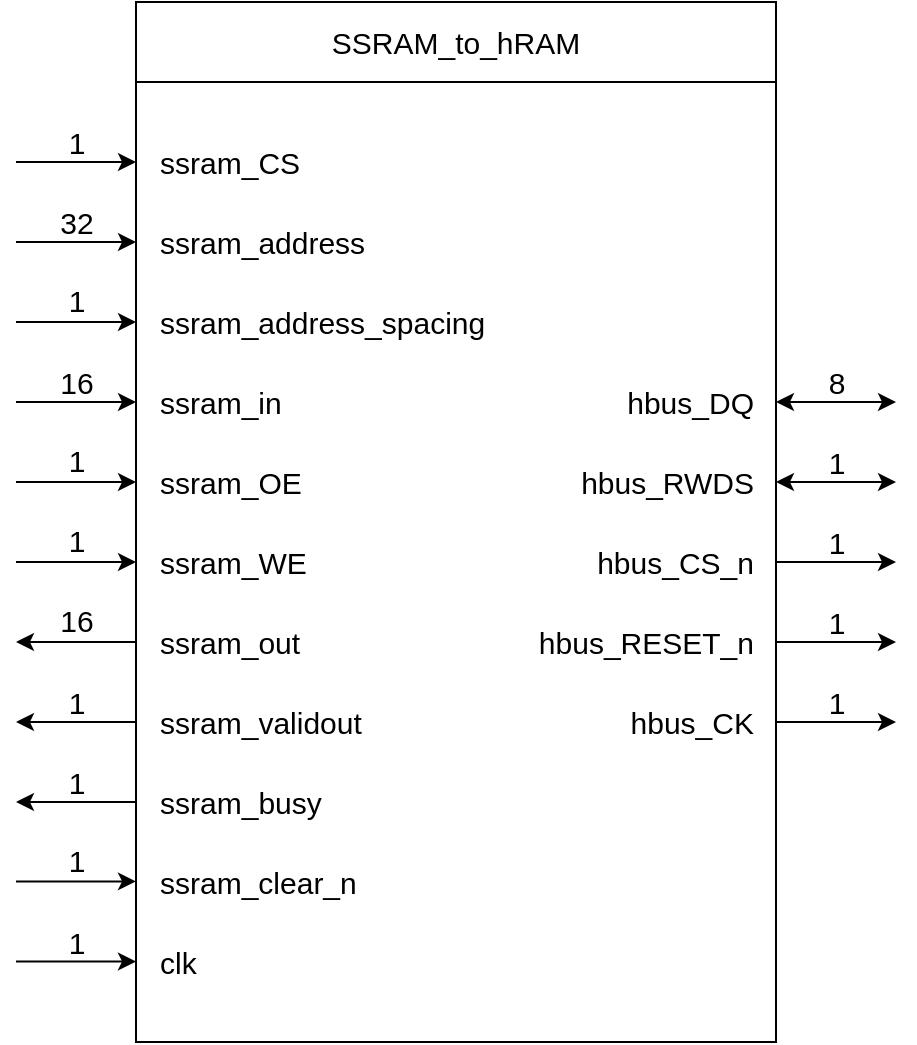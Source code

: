 <mxfile version="21.3.5" type="device" pages="4">
  <diagram id="fC97jBpM_xTiCUfCGoVt" name="SSRAM_to_hRAM">
    <mxGraphModel dx="962" dy="454" grid="1" gridSize="10" guides="1" tooltips="1" connect="1" arrows="1" fold="1" page="1" pageScale="1" pageWidth="850" pageHeight="1100" math="0" shadow="0">
      <root>
        <mxCell id="0" />
        <mxCell id="1" parent="0" />
        <mxCell id="tyazFwi2D3Fx87An2y98-1" value="" style="rounded=0;whiteSpace=wrap;html=1;" parent="1" vertex="1">
          <mxGeometry x="240" y="200" width="320" height="480" as="geometry" />
        </mxCell>
        <mxCell id="tyazFwi2D3Fx87An2y98-13" value="hbus_DQ" style="text;html=1;align=right;verticalAlign=middle;resizable=0;points=[];autosize=1;strokeColor=none;fillColor=none;fontSize=15;" parent="1" vertex="1">
          <mxGeometry x="460" y="345" width="90" height="30" as="geometry" />
        </mxCell>
        <mxCell id="tyazFwi2D3Fx87An2y98-14" value="hbus_CS_n" style="text;html=1;align=right;verticalAlign=middle;resizable=0;points=[];autosize=1;strokeColor=none;fillColor=none;fontSize=15;" parent="1" vertex="1">
          <mxGeometry x="450" y="425" width="100" height="30" as="geometry" />
        </mxCell>
        <mxCell id="tyazFwi2D3Fx87An2y98-15" value="hbus_CK" style="text;html=1;align=right;verticalAlign=middle;resizable=0;points=[];autosize=1;strokeColor=none;fillColor=none;fontSize=15;" parent="1" vertex="1">
          <mxGeometry x="460" y="505" width="90" height="30" as="geometry" />
        </mxCell>
        <mxCell id="tyazFwi2D3Fx87An2y98-16" value="&lt;div&gt;hbus_RESET_n&lt;/div&gt;" style="text;html=1;align=right;verticalAlign=middle;resizable=0;points=[];autosize=1;strokeColor=none;fillColor=none;fontSize=15;" parent="1" vertex="1">
          <mxGeometry x="420" y="465" width="130" height="30" as="geometry" />
        </mxCell>
        <mxCell id="tyazFwi2D3Fx87An2y98-17" value="&lt;div&gt;hbus_RWDS&lt;/div&gt;" style="text;html=1;align=right;verticalAlign=middle;resizable=0;points=[];autosize=1;strokeColor=none;fillColor=none;fontSize=15;" parent="1" vertex="1">
          <mxGeometry x="440" y="385" width="110" height="30" as="geometry" />
        </mxCell>
        <mxCell id="tyazFwi2D3Fx87An2y98-18" value="SSRAM_to_hRAM" style="rounded=0;whiteSpace=wrap;html=1;fontSize=15;" parent="1" vertex="1">
          <mxGeometry x="240" y="160" width="320" height="40" as="geometry" />
        </mxCell>
        <mxCell id="tyazFwi2D3Fx87An2y98-27" value="" style="endArrow=classic;html=1;rounded=0;fontSize=15;" parent="1" edge="1">
          <mxGeometry width="50" height="50" relative="1" as="geometry">
            <mxPoint x="560" y="520" as="sourcePoint" />
            <mxPoint x="620" y="520" as="targetPoint" />
          </mxGeometry>
        </mxCell>
        <mxCell id="tyazFwi2D3Fx87An2y98-29" value="1" style="text;html=1;align=center;verticalAlign=middle;resizable=0;points=[];autosize=1;strokeColor=none;fillColor=none;fontSize=15;" parent="1" vertex="1">
          <mxGeometry x="580" y="500" width="20" height="20" as="geometry" />
        </mxCell>
        <mxCell id="tyazFwi2D3Fx87An2y98-30" value="" style="endArrow=classic;html=1;rounded=0;fontSize=15;" parent="1" edge="1">
          <mxGeometry width="50" height="50" relative="1" as="geometry">
            <mxPoint x="560" y="480.0" as="sourcePoint" />
            <mxPoint x="620" y="480.0" as="targetPoint" />
          </mxGeometry>
        </mxCell>
        <mxCell id="tyazFwi2D3Fx87An2y98-31" value="1" style="text;html=1;align=center;verticalAlign=middle;resizable=0;points=[];autosize=1;strokeColor=none;fillColor=none;fontSize=15;" parent="1" vertex="1">
          <mxGeometry x="580" y="460" width="20" height="20" as="geometry" />
        </mxCell>
        <mxCell id="tyazFwi2D3Fx87An2y98-32" value="" style="endArrow=classic;html=1;rounded=0;fontSize=15;" parent="1" edge="1">
          <mxGeometry width="50" height="50" relative="1" as="geometry">
            <mxPoint x="560" y="440.0" as="sourcePoint" />
            <mxPoint x="620" y="440.0" as="targetPoint" />
          </mxGeometry>
        </mxCell>
        <mxCell id="tyazFwi2D3Fx87An2y98-33" value="1" style="text;html=1;align=center;verticalAlign=middle;resizable=0;points=[];autosize=1;strokeColor=none;fillColor=none;fontSize=15;" parent="1" vertex="1">
          <mxGeometry x="580" y="420" width="20" height="20" as="geometry" />
        </mxCell>
        <mxCell id="tyazFwi2D3Fx87An2y98-34" value="" style="endArrow=classic;html=1;rounded=0;fontSize=15;startArrow=classic;startFill=1;" parent="1" edge="1">
          <mxGeometry width="50" height="50" relative="1" as="geometry">
            <mxPoint x="560" y="400.0" as="sourcePoint" />
            <mxPoint x="620" y="400.0" as="targetPoint" />
          </mxGeometry>
        </mxCell>
        <mxCell id="tyazFwi2D3Fx87An2y98-35" value="1" style="text;html=1;align=center;verticalAlign=middle;resizable=0;points=[];autosize=1;strokeColor=none;fillColor=none;fontSize=15;" parent="1" vertex="1">
          <mxGeometry x="580" y="380" width="20" height="20" as="geometry" />
        </mxCell>
        <mxCell id="tyazFwi2D3Fx87An2y98-48" value="" style="endArrow=classic;html=1;rounded=0;fontSize=15;startArrow=classic;startFill=1;" parent="1" edge="1">
          <mxGeometry width="50" height="50" relative="1" as="geometry">
            <mxPoint x="560" y="360.0" as="sourcePoint" />
            <mxPoint x="620" y="360.0" as="targetPoint" />
          </mxGeometry>
        </mxCell>
        <mxCell id="tyazFwi2D3Fx87An2y98-49" value="8" style="text;html=1;align=center;verticalAlign=middle;resizable=0;points=[];autosize=1;strokeColor=none;fillColor=none;fontSize=15;" parent="1" vertex="1">
          <mxGeometry x="580" y="340" width="20" height="20" as="geometry" />
        </mxCell>
        <mxCell id="ZhGK623JIX5hzIh3tK1e-1" value="" style="endArrow=classic;html=1;rounded=0;fontSize=15;" parent="1" edge="1">
          <mxGeometry width="50" height="50" relative="1" as="geometry">
            <mxPoint x="180" y="400" as="sourcePoint" />
            <mxPoint x="240" y="400" as="targetPoint" />
          </mxGeometry>
        </mxCell>
        <mxCell id="ZhGK623JIX5hzIh3tK1e-2" value="1" style="text;html=1;align=center;verticalAlign=middle;resizable=0;points=[];autosize=1;strokeColor=none;fillColor=none;fontSize=15;" parent="1" vertex="1">
          <mxGeometry x="200" y="419.31" width="20" height="20" as="geometry" />
        </mxCell>
        <mxCell id="ZhGK623JIX5hzIh3tK1e-3" value="" style="endArrow=classic;html=1;rounded=0;fontSize=15;" parent="1" edge="1">
          <mxGeometry width="50" height="50" relative="1" as="geometry">
            <mxPoint x="180" y="360.0" as="sourcePoint" />
            <mxPoint x="240" y="360.0" as="targetPoint" />
          </mxGeometry>
        </mxCell>
        <mxCell id="ZhGK623JIX5hzIh3tK1e-4" value="1" style="text;html=1;align=center;verticalAlign=middle;resizable=0;points=[];autosize=1;strokeColor=none;fillColor=none;fontSize=15;" parent="1" vertex="1">
          <mxGeometry x="200" y="379.31" width="20" height="20" as="geometry" />
        </mxCell>
        <mxCell id="ZhGK623JIX5hzIh3tK1e-5" value="" style="endArrow=classic;html=1;rounded=0;fontSize=15;" parent="1" edge="1">
          <mxGeometry width="50" height="50" relative="1" as="geometry">
            <mxPoint x="180" y="440" as="sourcePoint" />
            <mxPoint x="240" y="440" as="targetPoint" />
          </mxGeometry>
        </mxCell>
        <mxCell id="ZhGK623JIX5hzIh3tK1e-6" value="1" style="text;html=1;align=center;verticalAlign=middle;resizable=0;points=[];autosize=1;strokeColor=none;fillColor=none;fontSize=15;" parent="1" vertex="1">
          <mxGeometry x="200" y="220" width="20" height="20" as="geometry" />
        </mxCell>
        <mxCell id="ZhGK623JIX5hzIh3tK1e-7" value="" style="endArrow=none;html=1;rounded=0;fontSize=15;startArrow=classic;startFill=1;endFill=0;" parent="1" edge="1">
          <mxGeometry width="50" height="50" relative="1" as="geometry">
            <mxPoint x="180" y="560" as="sourcePoint" />
            <mxPoint x="240" y="560" as="targetPoint" />
          </mxGeometry>
        </mxCell>
        <mxCell id="ZhGK623JIX5hzIh3tK1e-8" value="32" style="text;html=1;align=center;verticalAlign=middle;resizable=0;points=[];autosize=1;strokeColor=none;fillColor=none;fontSize=15;" parent="1" vertex="1">
          <mxGeometry x="190" y="255" width="40" height="30" as="geometry" />
        </mxCell>
        <mxCell id="ZhGK623JIX5hzIh3tK1e-9" value="&lt;font style=&quot;font-size: 15px;&quot;&gt;ssram_&lt;/font&gt;&lt;font style=&quot;font-size: 15px;&quot;&gt;&lt;font style=&quot;font-size: 15px;&quot;&gt;address&lt;/font&gt;&lt;/font&gt;" style="text;html=1;align=left;verticalAlign=middle;resizable=0;points=[];autosize=1;strokeColor=none;fillColor=none;" parent="1" vertex="1">
          <mxGeometry x="250" y="265" width="130" height="30" as="geometry" />
        </mxCell>
        <mxCell id="ZhGK623JIX5hzIh3tK1e-10" value="&lt;font style=&quot;font-size: 15px;&quot;&gt;ssram_&lt;/font&gt;&lt;font style=&quot;font-size: 15px;&quot;&gt;out&lt;/font&gt;" style="text;html=1;align=left;verticalAlign=middle;resizable=0;points=[];autosize=1;strokeColor=none;fillColor=none;" parent="1" vertex="1">
          <mxGeometry x="250" y="465" width="90" height="30" as="geometry" />
        </mxCell>
        <mxCell id="ZhGK623JIX5hzIh3tK1e-11" value="&lt;font style=&quot;font-size: 15px;&quot;&gt;ssram_i&lt;/font&gt;&lt;font style=&quot;font-size: 15px;&quot;&gt;n&lt;/font&gt;" style="text;html=1;align=left;verticalAlign=middle;resizable=0;points=[];autosize=1;strokeColor=none;fillColor=none;" parent="1" vertex="1">
          <mxGeometry x="250" y="345" width="80" height="30" as="geometry" />
        </mxCell>
        <mxCell id="ZhGK623JIX5hzIh3tK1e-12" value="&lt;font style=&quot;font-size: 15px;&quot;&gt;ssram_&lt;/font&gt;&lt;font style=&quot;font-size: 15px;&quot;&gt;&lt;font style=&quot;font-size: 15px;&quot;&gt;validout&lt;/font&gt;&lt;/font&gt;" style="text;html=1;align=left;verticalAlign=middle;resizable=0;points=[];autosize=1;strokeColor=none;fillColor=none;" parent="1" vertex="1">
          <mxGeometry x="250" y="505" width="120" height="30" as="geometry" />
        </mxCell>
        <mxCell id="ZhGK623JIX5hzIh3tK1e-13" value="&lt;font style=&quot;font-size: 15px;&quot;&gt;ssram_&lt;/font&gt;&lt;font style=&quot;font-size: 15px;&quot;&gt;WE&lt;/font&gt;" style="text;html=1;align=left;verticalAlign=middle;resizable=0;points=[];autosize=1;strokeColor=none;fillColor=none;rotation=0;" parent="1" vertex="1">
          <mxGeometry x="250" y="425" width="100" height="30" as="geometry" />
        </mxCell>
        <mxCell id="ZhGK623JIX5hzIh3tK1e-14" value="&lt;font style=&quot;font-size: 15px;&quot;&gt;ssram_&lt;/font&gt;&lt;font style=&quot;font-size: 15px;&quot;&gt;OE&lt;/font&gt;" style="text;html=1;align=left;verticalAlign=middle;resizable=0;points=[];autosize=1;strokeColor=none;fillColor=none;rotation=0;" parent="1" vertex="1">
          <mxGeometry x="250" y="385" width="90" height="30" as="geometry" />
        </mxCell>
        <mxCell id="ZhGK623JIX5hzIh3tK1e-15" value="&lt;font style=&quot;font-size: 15px;&quot;&gt;ssram_&lt;/font&gt;&lt;font style=&quot;font-size: 15px;&quot;&gt;busy&lt;/font&gt;" style="text;html=1;align=left;verticalAlign=middle;resizable=0;points=[];autosize=1;strokeColor=none;fillColor=none;" parent="1" vertex="1">
          <mxGeometry x="250" y="545" width="100" height="30" as="geometry" />
        </mxCell>
        <mxCell id="ZhGK623JIX5hzIh3tK1e-16" value="&lt;font style=&quot;font-size: 15px;&quot;&gt;ssram_&lt;/font&gt;&lt;font style=&quot;font-size: 15px;&quot;&gt;&lt;font style=&quot;font-size: 15px;&quot;&gt;CS&lt;/font&gt;&lt;/font&gt;" style="text;html=1;align=left;verticalAlign=middle;resizable=0;points=[];autosize=1;strokeColor=none;fillColor=none;" parent="1" vertex="1">
          <mxGeometry x="250" y="225" width="90" height="30" as="geometry" />
        </mxCell>
        <mxCell id="ZhGK623JIX5hzIh3tK1e-17" value="" style="endArrow=none;html=1;rounded=0;fontSize=15;startArrow=classic;startFill=1;endFill=0;" parent="1" edge="1">
          <mxGeometry width="50" height="50" relative="1" as="geometry">
            <mxPoint x="180" y="520" as="sourcePoint" />
            <mxPoint x="240" y="520" as="targetPoint" />
          </mxGeometry>
        </mxCell>
        <mxCell id="ZhGK623JIX5hzIh3tK1e-18" value="" style="endArrow=none;html=1;rounded=0;fontSize=15;startArrow=classic;startFill=1;endFill=0;" parent="1" edge="1">
          <mxGeometry width="50" height="50" relative="1" as="geometry">
            <mxPoint x="180" y="480" as="sourcePoint" />
            <mxPoint x="240" y="480" as="targetPoint" />
          </mxGeometry>
        </mxCell>
        <mxCell id="ZhGK623JIX5hzIh3tK1e-19" value="" style="endArrow=classic;html=1;rounded=0;fontSize=15;" parent="1" edge="1">
          <mxGeometry width="50" height="50" relative="1" as="geometry">
            <mxPoint x="180" y="280" as="sourcePoint" />
            <mxPoint x="240" y="280" as="targetPoint" />
          </mxGeometry>
        </mxCell>
        <mxCell id="ZhGK623JIX5hzIh3tK1e-20" value="" style="endArrow=classic;html=1;rounded=0;fontSize=15;" parent="1" edge="1">
          <mxGeometry width="50" height="50" relative="1" as="geometry">
            <mxPoint x="180" y="240.0" as="sourcePoint" />
            <mxPoint x="240" y="240.0" as="targetPoint" />
          </mxGeometry>
        </mxCell>
        <mxCell id="ZhGK623JIX5hzIh3tK1e-21" value="1" style="text;html=1;align=center;verticalAlign=middle;resizable=0;points=[];autosize=1;strokeColor=none;fillColor=none;fontSize=15;" parent="1" vertex="1">
          <mxGeometry x="200" y="540" width="20" height="20" as="geometry" />
        </mxCell>
        <mxCell id="ZhGK623JIX5hzIh3tK1e-22" value="1" style="text;html=1;align=center;verticalAlign=middle;resizable=0;points=[];autosize=1;strokeColor=none;fillColor=none;fontSize=15;" parent="1" vertex="1">
          <mxGeometry x="200" y="500" width="20" height="20" as="geometry" />
        </mxCell>
        <mxCell id="ZhGK623JIX5hzIh3tK1e-23" value="16" style="text;html=1;align=center;verticalAlign=middle;resizable=0;points=[];autosize=1;strokeColor=none;fillColor=none;fontSize=15;" parent="1" vertex="1">
          <mxGeometry x="195" y="340" width="30" height="20" as="geometry" />
        </mxCell>
        <mxCell id="ZhGK623JIX5hzIh3tK1e-24" value="16" style="text;html=1;align=center;verticalAlign=middle;resizable=0;points=[];autosize=1;strokeColor=none;fillColor=none;fontSize=15;" parent="1" vertex="1">
          <mxGeometry x="195" y="459.31" width="30" height="20" as="geometry" />
        </mxCell>
        <mxCell id="zCnSquokP6mfLWG539p--1" value="" style="endArrow=classic;html=1;rounded=0;fontSize=15;" parent="1" edge="1">
          <mxGeometry width="50" height="50" relative="1" as="geometry">
            <mxPoint x="180" y="599.69" as="sourcePoint" />
            <mxPoint x="240" y="599.69" as="targetPoint" />
          </mxGeometry>
        </mxCell>
        <mxCell id="zCnSquokP6mfLWG539p--2" value="1" style="text;html=1;align=center;verticalAlign=middle;resizable=0;points=[];autosize=1;strokeColor=none;fillColor=none;fontSize=15;" parent="1" vertex="1">
          <mxGeometry x="200" y="579" width="20" height="20" as="geometry" />
        </mxCell>
        <mxCell id="zCnSquokP6mfLWG539p--3" value="&lt;font style=&quot;font-size: 15px;&quot;&gt;ssram_clear_n&lt;/font&gt;" style="text;html=1;align=left;verticalAlign=middle;resizable=0;points=[];autosize=1;strokeColor=none;fillColor=none;rotation=0;" parent="1" vertex="1">
          <mxGeometry x="250" y="584.69" width="120" height="30" as="geometry" />
        </mxCell>
        <mxCell id="orZyeERTgXqRaT8NUcbc-2" value="" style="endArrow=classic;html=1;rounded=0;fontSize=15;" parent="1" edge="1">
          <mxGeometry width="50" height="50" relative="1" as="geometry">
            <mxPoint x="180" y="639.76" as="sourcePoint" />
            <mxPoint x="240" y="639.76" as="targetPoint" />
          </mxGeometry>
        </mxCell>
        <mxCell id="orZyeERTgXqRaT8NUcbc-3" value="1" style="text;html=1;align=center;verticalAlign=middle;resizable=0;points=[];autosize=1;strokeColor=none;fillColor=none;fontSize=15;" parent="1" vertex="1">
          <mxGeometry x="200" y="620" width="20" height="20" as="geometry" />
        </mxCell>
        <mxCell id="orZyeERTgXqRaT8NUcbc-4" value="&lt;font style=&quot;font-size: 15px;&quot;&gt;clk&lt;/font&gt;" style="text;html=1;align=left;verticalAlign=middle;resizable=0;points=[];autosize=1;strokeColor=none;fillColor=none;rotation=0;" parent="1" vertex="1">
          <mxGeometry x="250" y="625" width="40" height="30" as="geometry" />
        </mxCell>
        <mxCell id="Z6dNXG4MUtQDv4BpPoF5-1" value="" style="endArrow=classic;html=1;rounded=0;fontSize=15;" parent="1" edge="1">
          <mxGeometry width="50" height="50" relative="1" as="geometry">
            <mxPoint x="180" y="320" as="sourcePoint" />
            <mxPoint x="240" y="320" as="targetPoint" />
          </mxGeometry>
        </mxCell>
        <mxCell id="Z6dNXG4MUtQDv4BpPoF5-2" value="1" style="text;html=1;align=center;verticalAlign=middle;resizable=0;points=[];autosize=1;strokeColor=none;fillColor=none;fontSize=15;" parent="1" vertex="1">
          <mxGeometry x="200" y="299.31" width="20" height="20" as="geometry" />
        </mxCell>
        <mxCell id="Z6dNXG4MUtQDv4BpPoF5-3" value="&lt;font style=&quot;font-size: 15px;&quot;&gt;ssram_address_spacing&lt;/font&gt;" style="text;html=1;align=left;verticalAlign=middle;resizable=0;points=[];autosize=1;strokeColor=none;fillColor=none;rotation=0;" parent="1" vertex="1">
          <mxGeometry x="250" y="305" width="190" height="30" as="geometry" />
        </mxCell>
      </root>
    </mxGraphModel>
  </diagram>
  <diagram id="aHrM8a04h2BsJnm2WcV5" name="SSRAM_to_hRAM: RTL">
    <mxGraphModel dx="713" dy="336" grid="1" gridSize="10" guides="1" tooltips="1" connect="1" arrows="1" fold="1" page="1" pageScale="1" pageWidth="850" pageHeight="1100" math="0" shadow="0">
      <root>
        <mxCell id="0" />
        <mxCell id="1" parent="0" />
        <mxCell id="FYZrNViLtJnUXUs6LQGY-13" style="edgeStyle=orthogonalEdgeStyle;rounded=0;orthogonalLoop=1;jettySize=auto;html=1;fontSize=15;" parent="1" edge="1">
          <mxGeometry relative="1" as="geometry">
            <mxPoint x="1079" y="279" as="targetPoint" />
            <mxPoint x="1019" y="279" as="sourcePoint" />
          </mxGeometry>
        </mxCell>
        <mxCell id="FYZrNViLtJnUXUs6LQGY-15" style="edgeStyle=orthogonalEdgeStyle;rounded=0;orthogonalLoop=1;jettySize=auto;html=1;" parent="1" edge="1">
          <mxGeometry relative="1" as="geometry">
            <mxPoint x="1079" y="319" as="targetPoint" />
            <mxPoint x="979" y="319" as="sourcePoint" />
          </mxGeometry>
        </mxCell>
        <mxCell id="FYZrNViLtJnUXUs6LQGY-18" style="edgeStyle=orthogonalEdgeStyle;rounded=0;orthogonalLoop=1;jettySize=auto;html=1;" parent="1" edge="1">
          <mxGeometry relative="1" as="geometry">
            <mxPoint x="1079" y="359" as="targetPoint" />
            <mxPoint x="940" y="359" as="sourcePoint" />
          </mxGeometry>
        </mxCell>
        <mxCell id="FYZrNViLtJnUXUs6LQGY-27" style="edgeStyle=orthogonalEdgeStyle;rounded=0;orthogonalLoop=1;jettySize=auto;html=1;" parent="1" edge="1">
          <mxGeometry relative="1" as="geometry">
            <mxPoint x="1180" y="559" as="targetPoint" />
            <mxPoint x="700" y="559" as="sourcePoint" />
            <Array as="points">
              <mxPoint x="820" y="558.5" />
            </Array>
          </mxGeometry>
        </mxCell>
        <mxCell id="_m7PENvopMtVwVNaCTnU-26" style="edgeStyle=orthogonalEdgeStyle;rounded=0;orthogonalLoop=1;jettySize=auto;html=1;" parent="1" edge="1">
          <mxGeometry relative="1" as="geometry">
            <mxPoint x="400" y="559" as="targetPoint" />
            <mxPoint x="280" y="759" as="sourcePoint" />
            <Array as="points">
              <mxPoint x="280" y="559" />
              <mxPoint x="400" y="559" />
            </Array>
          </mxGeometry>
        </mxCell>
        <mxCell id="FYZrNViLtJnUXUs6LQGY-4" value="row_upCol_addr: register" style="rounded=0;whiteSpace=wrap;html=1;direction=south;horizontal=0;fontSize=15;" parent="1" vertex="1">
          <mxGeometry x="400" y="469" width="40" height="180" as="geometry" />
        </mxCell>
        <mxCell id="FYZrNViLtJnUXUs6LQGY-55" style="edgeStyle=orthogonalEdgeStyle;rounded=0;orthogonalLoop=1;jettySize=auto;html=1;exitX=0.5;exitY=0;exitDx=0;exitDy=0;" parent="1" source="FYZrNViLtJnUXUs6LQGY-5" edge="1">
          <mxGeometry relative="1" as="geometry">
            <mxPoint x="1040" y="959" as="targetPoint" />
          </mxGeometry>
        </mxCell>
        <mxCell id="_m7PENvopMtVwVNaCTnU-30" style="edgeStyle=orthogonalEdgeStyle;rounded=0;orthogonalLoop=1;jettySize=auto;html=1;entryX=0.5;entryY=1;entryDx=0;entryDy=0;" parent="1" target="FYZrNViLtJnUXUs6LQGY-5" edge="1">
          <mxGeometry relative="1" as="geometry">
            <mxPoint x="200" y="759" as="sourcePoint" />
            <Array as="points">
              <mxPoint x="280" y="759" />
              <mxPoint x="280" y="960" />
            </Array>
          </mxGeometry>
        </mxCell>
        <mxCell id="FYZrNViLtJnUXUs6LQGY-5" value="lowCol_addr: register" style="rounded=0;whiteSpace=wrap;html=1;direction=south;horizontal=0;fontSize=15;" parent="1" vertex="1">
          <mxGeometry x="400" y="879" width="40" height="160" as="geometry" />
        </mxCell>
        <mxCell id="FYZrNViLtJnUXUs6LQGY-6" value="" style="triangle;whiteSpace=wrap;html=1;direction=north;fontSize=15;" parent="1" vertex="1">
          <mxGeometry x="430" y="639" width="10" height="10" as="geometry" />
        </mxCell>
        <mxCell id="FYZrNViLtJnUXUs6LQGY-9" value="" style="triangle;whiteSpace=wrap;html=1;direction=north;fontSize=15;" parent="1" vertex="1">
          <mxGeometry x="430" y="1029" width="10" height="10" as="geometry" />
        </mxCell>
        <mxCell id="FYZrNViLtJnUXUs6LQGY-20" value="5" style="text;html=1;align=left;verticalAlign=middle;resizable=0;points=[];autosize=1;strokeColor=none;fillColor=none;fontSize=15;" parent="1" vertex="1">
          <mxGeometry x="1089" y="344" width="30" height="30" as="geometry" />
        </mxCell>
        <mxCell id="FYZrNViLtJnUXUs6LQGY-29" value="4 downto 0" style="text;html=1;align=left;verticalAlign=middle;resizable=0;points=[];autosize=1;strokeColor=none;fillColor=none;fontSize=15;" parent="1" vertex="1">
          <mxGeometry x="1089" y="385" width="100" height="30" as="geometry" />
        </mxCell>
        <mxCell id="FYZrNViLtJnUXUs6LQGY-32" value="18 downto 16" style="text;html=1;align=left;verticalAlign=middle;resizable=0;points=[];autosize=1;strokeColor=none;fillColor=none;fontSize=15;rotation=0;" parent="1" vertex="1">
          <mxGeometry x="585" y="479" width="110" height="30" as="geometry" />
        </mxCell>
        <mxCell id="FYZrNViLtJnUXUs6LQGY-35" value="" style="endArrow=none;html=1;rounded=0;" parent="1" edge="1">
          <mxGeometry width="50" height="50" relative="1" as="geometry">
            <mxPoint x="580" y="719" as="sourcePoint" />
            <mxPoint x="440" y="559" as="targetPoint" />
            <Array as="points">
              <mxPoint x="580" y="559" />
            </Array>
          </mxGeometry>
        </mxCell>
        <mxCell id="FYZrNViLtJnUXUs6LQGY-37" value="15 downto 8" style="text;html=1;align=left;verticalAlign=middle;resizable=0;points=[];autosize=1;strokeColor=none;fillColor=none;fontSize=15;rotation=0;" parent="1" vertex="1">
          <mxGeometry x="585" y="609" width="100" height="30" as="geometry" />
        </mxCell>
        <mxCell id="FYZrNViLtJnUXUs6LQGY-38" style="edgeStyle=orthogonalEdgeStyle;rounded=0;orthogonalLoop=1;jettySize=auto;html=1;" parent="1" edge="1">
          <mxGeometry relative="1" as="geometry">
            <mxPoint x="1180" y="639" as="targetPoint" />
            <mxPoint x="580" y="639" as="sourcePoint" />
            <Array as="points">
              <mxPoint x="820" y="639" />
            </Array>
          </mxGeometry>
        </mxCell>
        <mxCell id="FYZrNViLtJnUXUs6LQGY-39" value="" style="endArrow=none;html=1;rounded=0;strokeWidth=4;" parent="1" edge="1">
          <mxGeometry width="50" height="50" relative="1" as="geometry">
            <mxPoint x="1079" y="479" as="sourcePoint" />
            <mxPoint x="1079" y="239" as="targetPoint" />
          </mxGeometry>
        </mxCell>
        <mxCell id="FYZrNViLtJnUXUs6LQGY-40" value="6" style="text;html=1;align=left;verticalAlign=middle;resizable=0;points=[];autosize=1;strokeColor=none;fillColor=none;fontSize=15;" parent="1" vertex="1">
          <mxGeometry x="1089" y="304" width="30" height="30" as="geometry" />
        </mxCell>
        <mxCell id="FYZrNViLtJnUXUs6LQGY-41" value="7 " style="text;html=1;align=left;verticalAlign=middle;resizable=0;points=[];autosize=1;strokeColor=none;fillColor=none;fontSize=15;" parent="1" vertex="1">
          <mxGeometry x="1089" y="264" width="30" height="30" as="geometry" />
        </mxCell>
        <mxCell id="FYZrNViLtJnUXUs6LQGY-44" style="edgeStyle=orthogonalEdgeStyle;rounded=0;orthogonalLoop=1;jettySize=auto;html=1;" parent="1" edge="1">
          <mxGeometry relative="1" as="geometry">
            <mxPoint x="1180" y="719" as="targetPoint" />
            <mxPoint x="580" y="719" as="sourcePoint" />
            <Array as="points">
              <mxPoint x="820" y="719" />
            </Array>
          </mxGeometry>
        </mxCell>
        <mxCell id="FYZrNViLtJnUXUs6LQGY-46" value="7 downto 0" style="text;html=1;align=left;verticalAlign=middle;resizable=0;points=[];autosize=1;strokeColor=none;fillColor=none;fontSize=15;rotation=0;" parent="1" vertex="1">
          <mxGeometry x="585" y="688.5" width="100" height="30" as="geometry" />
        </mxCell>
        <mxCell id="FYZrNViLtJnUXUs6LQGY-47" value="&quot;00000000&quot;" style="text;html=1;align=right;verticalAlign=middle;resizable=0;points=[];autosize=1;strokeColor=none;fillColor=none;fontSize=15;" parent="1" vertex="1">
          <mxGeometry x="930" y="784.5" width="100" height="30" as="geometry" />
        </mxCell>
        <mxCell id="FYZrNViLtJnUXUs6LQGY-53" value="&quot;00000&quot;" style="text;html=1;align=right;verticalAlign=middle;resizable=0;points=[];autosize=1;strokeColor=none;fillColor=none;fontSize=15;" parent="1" vertex="1">
          <mxGeometry x="890" y="904" width="80" height="30" as="geometry" />
        </mxCell>
        <mxCell id="FYZrNViLtJnUXUs6LQGY-54" value="" style="endArrow=classic;html=1;rounded=0;" parent="1" edge="1">
          <mxGeometry width="50" height="50" relative="1" as="geometry">
            <mxPoint x="980" y="919" as="sourcePoint" />
            <mxPoint x="1040" y="919" as="targetPoint" />
          </mxGeometry>
        </mxCell>
        <mxCell id="FYZrNViLtJnUXUs6LQGY-56" value="" style="endArrow=none;html=1;rounded=0;strokeWidth=4;" parent="1" edge="1">
          <mxGeometry width="50" height="50" relative="1" as="geometry">
            <mxPoint x="1040" y="999" as="sourcePoint" />
            <mxPoint x="1040" y="879" as="targetPoint" />
          </mxGeometry>
        </mxCell>
        <mxCell id="j7dzG-3Mvy6Js8ZEHaBQ-3" value="" style="endArrow=classic;html=1;rounded=0;" parent="1" edge="1">
          <mxGeometry width="50" height="50" relative="1" as="geometry">
            <mxPoint x="1080" y="479" as="sourcePoint" />
            <mxPoint x="1180" y="479" as="targetPoint" />
          </mxGeometry>
        </mxCell>
        <mxCell id="j7dzG-3Mvy6Js8ZEHaBQ-4" value="" style="endArrow=classic;html=1;rounded=0;" parent="1" edge="1">
          <mxGeometry width="50" height="50" relative="1" as="geometry">
            <mxPoint x="1040" y="799" as="sourcePoint" />
            <mxPoint x="1180" y="799" as="targetPoint" />
          </mxGeometry>
        </mxCell>
        <mxCell id="j7dzG-3Mvy6Js8ZEHaBQ-6" value="" style="endArrow=classic;html=1;rounded=0;" parent="1" edge="1">
          <mxGeometry width="50" height="50" relative="1" as="geometry">
            <mxPoint x="1040" y="879" as="sourcePoint" />
            <mxPoint x="1180" y="879" as="targetPoint" />
          </mxGeometry>
        </mxCell>
        <mxCell id="j7dzG-3Mvy6Js8ZEHaBQ-8" value="CA0_A" style="text;html=1;align=center;verticalAlign=middle;resizable=0;points=[];autosize=1;strokeColor=none;fillColor=none;fontSize=15;" parent="1" vertex="1">
          <mxGeometry x="1110" y="449" width="70" height="30" as="geometry" />
        </mxCell>
        <mxCell id="_m7PENvopMtVwVNaCTnU-37" style="edgeStyle=orthogonalEdgeStyle;rounded=0;orthogonalLoop=1;jettySize=auto;html=1;strokeColor=#00FF00;" parent="1" edge="1">
          <mxGeometry relative="1" as="geometry">
            <mxPoint x="1240" y="439" as="targetPoint" />
            <mxPoint x="1240.21" y="199" as="sourcePoint" />
          </mxGeometry>
        </mxCell>
        <mxCell id="3TCR9X49ES6dj1Ue9Oa3-1" style="edgeStyle=orthogonalEdgeStyle;rounded=0;orthogonalLoop=1;jettySize=auto;html=1;exitX=0.5;exitY=1;exitDx=0;exitDy=0;" parent="1" source="j7dzG-3Mvy6Js8ZEHaBQ-24" edge="1">
          <mxGeometry relative="1" as="geometry">
            <mxPoint x="1300" y="1379" as="targetPoint" />
            <Array as="points">
              <mxPoint x="1220" y="1379" />
            </Array>
          </mxGeometry>
        </mxCell>
        <mxCell id="j7dzG-3Mvy6Js8ZEHaBQ-24" value="&lt;font style=&quot;font-size: 15px;&quot;&gt;CA: byte_shifter_ddr&lt;/font&gt;" style="rounded=0;whiteSpace=wrap;html=1;horizontal=0;" parent="1" vertex="1">
          <mxGeometry x="1180" y="439" width="80" height="480" as="geometry" />
        </mxCell>
        <mxCell id="j7dzG-3Mvy6Js8ZEHaBQ-25" value="" style="triangle;whiteSpace=wrap;html=1;direction=south;fontSize=15;" parent="1" vertex="1">
          <mxGeometry x="1250" y="439" width="10" height="10" as="geometry" />
        </mxCell>
        <mxCell id="_m7PENvopMtVwVNaCTnU-1" value="&lt;font style=&quot;font-size: 15px;&quot;&gt;ssram_&lt;/font&gt;&lt;font style=&quot;font-size: 15px;&quot;&gt;&lt;font style=&quot;font-size: 15px;&quot;&gt;address&lt;/font&gt;&lt;/font&gt;" style="text;html=1;align=right;verticalAlign=middle;resizable=0;points=[];autosize=1;strokeColor=none;fillColor=none;" parent="1" vertex="1">
          <mxGeometry x="49" y="744.5" width="130" height="30" as="geometry" />
        </mxCell>
        <mxCell id="_m7PENvopMtVwVNaCTnU-2" value="&lt;font style=&quot;font-size: 15px;&quot;&gt;ssram_&lt;/font&gt;&lt;font style=&quot;font-size: 15px;&quot;&gt;out&lt;/font&gt;" style="text;html=1;align=right;verticalAlign=middle;resizable=0;points=[];autosize=1;strokeColor=none;fillColor=none;" parent="1" vertex="1">
          <mxGeometry x="89" y="1864" width="90" height="30" as="geometry" />
        </mxCell>
        <mxCell id="_m7PENvopMtVwVNaCTnU-3" value="&lt;font style=&quot;font-size: 15px;&quot;&gt;ssram_i&lt;/font&gt;&lt;font style=&quot;font-size: 15px;&quot;&gt;n&lt;/font&gt;" style="text;html=1;align=right;verticalAlign=middle;resizable=0;points=[];autosize=1;strokeColor=none;fillColor=none;" parent="1" vertex="1">
          <mxGeometry x="100" y="1244" width="80" height="30" as="geometry" />
        </mxCell>
        <mxCell id="_m7PENvopMtVwVNaCTnU-4" value="&lt;font style=&quot;font-size: 15px;&quot;&gt;ssram_&lt;/font&gt;&lt;font style=&quot;font-size: 15px;&quot;&gt;&lt;font style=&quot;font-size: 15px;&quot;&gt;validout&lt;/font&gt;&lt;/font&gt;" style="text;html=1;align=right;verticalAlign=middle;resizable=0;points=[];autosize=1;strokeColor=none;fillColor=none;" parent="1" vertex="1">
          <mxGeometry x="60" y="1564.5" width="120" height="30" as="geometry" />
        </mxCell>
        <mxCell id="_m7PENvopMtVwVNaCTnU-5" value="&lt;font style=&quot;font-size: 15px;&quot;&gt;ssram_&lt;/font&gt;&lt;font style=&quot;font-size: 15px;&quot;&gt;WE&lt;/font&gt;" style="text;html=1;align=right;verticalAlign=middle;resizable=0;points=[];autosize=1;strokeColor=none;fillColor=none;rotation=0;" parent="1" vertex="1">
          <mxGeometry x="79" y="2423" width="100" height="30" as="geometry" />
        </mxCell>
        <mxCell id="_m7PENvopMtVwVNaCTnU-6" value="&lt;font style=&quot;font-size: 15px;&quot;&gt;ssram_&lt;/font&gt;&lt;font style=&quot;font-size: 15px;&quot;&gt;OE&lt;/font&gt;" style="text;html=1;align=right;verticalAlign=middle;resizable=0;points=[];autosize=1;strokeColor=none;fillColor=none;rotation=0;" parent="1" vertex="1">
          <mxGeometry x="89" y="2383" width="90" height="30" as="geometry" />
        </mxCell>
        <mxCell id="_m7PENvopMtVwVNaCTnU-7" value="&lt;font style=&quot;font-size: 15px;&quot;&gt;ssram_&lt;/font&gt;&lt;font style=&quot;font-size: 15px;&quot;&gt;busy&lt;/font&gt;" style="text;html=1;align=right;verticalAlign=middle;resizable=0;points=[];autosize=1;strokeColor=none;fillColor=none;" parent="1" vertex="1">
          <mxGeometry x="79" y="304" width="100" height="30" as="geometry" />
        </mxCell>
        <mxCell id="_m7PENvopMtVwVNaCTnU-11" value="" style="endArrow=classic;html=1;rounded=0;" parent="1" edge="1">
          <mxGeometry width="50" height="50" relative="1" as="geometry">
            <mxPoint x="420" y="318.39" as="sourcePoint" />
            <mxPoint x="200" y="318.09" as="targetPoint" />
          </mxGeometry>
        </mxCell>
        <mxCell id="_m7PENvopMtVwVNaCTnU-17" value="&lt;font style=&quot;font-size: 15px;&quot;&gt;busy&lt;/font&gt;" style="text;html=1;align=right;verticalAlign=middle;resizable=0;points=[];autosize=1;strokeColor=none;fillColor=none;rotation=90;" parent="1" vertex="1">
          <mxGeometry x="395" y="137" width="50" height="30" as="geometry" />
        </mxCell>
        <mxCell id="_m7PENvopMtVwVNaCTnU-18" value="" style="endArrow=classic;html=1;rounded=0;strokeColor=#00FF00;" parent="1" edge="1">
          <mxGeometry width="50" height="50" relative="1" as="geometry">
            <mxPoint x="419" y="199" as="sourcePoint" />
            <mxPoint x="420" y="319" as="targetPoint" />
          </mxGeometry>
        </mxCell>
        <mxCell id="_m7PENvopMtVwVNaCTnU-19" value="" style="endArrow=classic;html=1;rounded=0;strokeColor=#00FF00;" parent="1" edge="1">
          <mxGeometry width="50" height="50" relative="1" as="geometry">
            <mxPoint x="1019" y="199" as="sourcePoint" />
            <mxPoint x="1019" y="279" as="targetPoint" />
          </mxGeometry>
        </mxCell>
        <mxCell id="_m7PENvopMtVwVNaCTnU-21" value="read_writeN" style="text;html=1;align=right;verticalAlign=middle;resizable=0;points=[];autosize=1;strokeColor=none;fillColor=none;rotation=90;fontSize=15;" parent="1" vertex="1">
          <mxGeometry x="969" y="114" width="100" height="30" as="geometry" />
        </mxCell>
        <mxCell id="_m7PENvopMtVwVNaCTnU-24" value="" style="endArrow=classic;html=1;rounded=0;strokeColor=#00FF00;" parent="1" edge="1">
          <mxGeometry width="50" height="50" relative="1" as="geometry">
            <mxPoint x="940" y="200" as="sourcePoint" />
            <mxPoint x="940" y="359" as="targetPoint" />
          </mxGeometry>
        </mxCell>
        <mxCell id="_m7PENvopMtVwVNaCTnU-25" value="burst_type" style="text;html=1;align=right;verticalAlign=middle;resizable=0;points=[];autosize=1;strokeColor=none;fillColor=none;rotation=90;fontSize=15;" parent="1" vertex="1">
          <mxGeometry x="895" y="119" width="90" height="30" as="geometry" />
        </mxCell>
        <mxCell id="_m7PENvopMtVwVNaCTnU-27" value="21 downto 3" style="text;html=1;align=center;verticalAlign=middle;resizable=0;points=[];autosize=1;strokeColor=none;fillColor=none;fontSize=15;rotation=0;" parent="1" vertex="1">
          <mxGeometry x="290" y="528.5" width="100" height="30" as="geometry" />
        </mxCell>
        <mxCell id="_m7PENvopMtVwVNaCTnU-31" value="32" style="text;html=1;align=center;verticalAlign=middle;resizable=0;points=[];autosize=1;strokeColor=none;fillColor=none;fontSize=15;rotation=0;" parent="1" vertex="1">
          <mxGeometry x="224" y="724" width="40" height="30" as="geometry" />
        </mxCell>
        <mxCell id="_m7PENvopMtVwVNaCTnU-32" value="2 downto 0" style="text;html=1;align=center;verticalAlign=middle;resizable=0;points=[];autosize=1;strokeColor=none;fillColor=none;fontSize=15;rotation=0;" parent="1" vertex="1">
          <mxGeometry x="290" y="929" width="100" height="30" as="geometry" />
        </mxCell>
        <mxCell id="_m7PENvopMtVwVNaCTnU-33" value="2 downto 0" style="text;html=1;align=left;verticalAlign=middle;resizable=0;points=[];autosize=1;strokeColor=none;fillColor=none;fontSize=15;rotation=0;" parent="1" vertex="1">
          <mxGeometry x="1050" y="944" width="100" height="30" as="geometry" />
        </mxCell>
        <mxCell id="_m7PENvopMtVwVNaCTnU-34" value="7 downto 3" style="text;html=1;align=left;verticalAlign=middle;resizable=0;points=[];autosize=1;strokeColor=none;fillColor=none;fontSize=15;rotation=0;" parent="1" vertex="1">
          <mxGeometry x="1050" y="904" width="100" height="30" as="geometry" />
        </mxCell>
        <mxCell id="_m7PENvopMtVwVNaCTnU-38" value="ca_shift" style="text;html=1;align=right;verticalAlign=middle;resizable=0;points=[];autosize=1;strokeColor=none;fillColor=none;rotation=90;fontSize=15;" parent="1" vertex="1">
          <mxGeometry x="1200" y="124" width="80" height="30" as="geometry" />
        </mxCell>
        <mxCell id="_m7PENvopMtVwVNaCTnU-39" style="edgeStyle=orthogonalEdgeStyle;rounded=0;orthogonalLoop=1;jettySize=auto;html=1;strokeColor=#00FF00;" parent="1" edge="1">
          <mxGeometry relative="1" as="geometry">
            <mxPoint x="1200" y="439" as="targetPoint" />
            <mxPoint x="1200.21" y="199" as="sourcePoint" />
          </mxGeometry>
        </mxCell>
        <mxCell id="_m7PENvopMtVwVNaCTnU-40" value="ca_load" style="text;html=1;align=right;verticalAlign=middle;resizable=0;points=[];autosize=1;strokeColor=none;fillColor=none;rotation=90;fontSize=15;" parent="1" vertex="1">
          <mxGeometry x="1160" y="124" width="80" height="30" as="geometry" />
        </mxCell>
        <mxCell id="rK53V4uQKYeq02XKiYtB-1" style="edgeStyle=orthogonalEdgeStyle;rounded=0;orthogonalLoop=1;jettySize=auto;html=1;" parent="1" edge="1">
          <mxGeometry relative="1" as="geometry">
            <mxPoint x="480" y="1199" as="targetPoint" />
            <mxPoint x="200" y="1259" as="sourcePoint" />
            <Array as="points">
              <mxPoint x="280" y="1259" />
              <mxPoint x="280" y="1199" />
            </Array>
          </mxGeometry>
        </mxCell>
        <mxCell id="3TCR9X49ES6dj1Ue9Oa3-2" style="edgeStyle=orthogonalEdgeStyle;rounded=0;orthogonalLoop=1;jettySize=auto;html=1;exitX=1;exitY=0.5;exitDx=0;exitDy=0;" parent="1" source="_m7PENvopMtVwVNaCTnU-41" edge="1">
          <mxGeometry relative="1" as="geometry">
            <mxPoint x="1300" y="1419" as="targetPoint" />
            <Array as="points">
              <mxPoint x="520" y="1419" />
            </Array>
          </mxGeometry>
        </mxCell>
        <mxCell id="_m7PENvopMtVwVNaCTnU-41" value="writedata: byte_shifter_ddr" style="rounded=0;whiteSpace=wrap;html=1;direction=south;horizontal=0;fontSize=15;" parent="1" vertex="1">
          <mxGeometry x="480" y="1159" width="80" height="200" as="geometry" />
        </mxCell>
        <mxCell id="_m7PENvopMtVwVNaCTnU-42" value="" style="triangle;whiteSpace=wrap;html=1;direction=south;fontSize=15;" parent="1" vertex="1">
          <mxGeometry x="550" y="1159" width="10" height="10" as="geometry" />
        </mxCell>
        <mxCell id="rK53V4uQKYeq02XKiYtB-3" style="edgeStyle=orthogonalEdgeStyle;rounded=0;orthogonalLoop=1;jettySize=auto;html=1;strokeColor=#00FF00;" parent="1" edge="1">
          <mxGeometry relative="1" as="geometry">
            <mxPoint x="540" y="1159" as="targetPoint" />
            <mxPoint x="540" y="199" as="sourcePoint" />
          </mxGeometry>
        </mxCell>
        <mxCell id="rK53V4uQKYeq02XKiYtB-4" style="edgeStyle=orthogonalEdgeStyle;rounded=0;orthogonalLoop=1;jettySize=auto;html=1;strokeColor=#00FF00;" parent="1" edge="1">
          <mxGeometry relative="1" as="geometry">
            <mxPoint x="500" y="1159" as="targetPoint" />
            <mxPoint x="500.38" y="199" as="sourcePoint" />
          </mxGeometry>
        </mxCell>
        <mxCell id="rK53V4uQKYeq02XKiYtB-5" value="writedata_load" style="text;html=1;align=right;verticalAlign=middle;resizable=0;points=[];autosize=1;strokeColor=none;fillColor=none;rotation=90;fontSize=15;" parent="1" vertex="1">
          <mxGeometry x="441" y="102" width="120" height="30" as="geometry" />
        </mxCell>
        <mxCell id="rK53V4uQKYeq02XKiYtB-6" value="writedata_shift" style="text;html=1;align=right;verticalAlign=middle;resizable=0;points=[];autosize=1;strokeColor=none;fillColor=none;rotation=90;fontSize=15;" parent="1" vertex="1">
          <mxGeometry x="480" y="102" width="120" height="30" as="geometry" />
        </mxCell>
        <mxCell id="rK53V4uQKYeq02XKiYtB-9" style="edgeStyle=orthogonalEdgeStyle;rounded=0;orthogonalLoop=1;jettySize=auto;html=1;" parent="1" edge="1">
          <mxGeometry relative="1" as="geometry">
            <mxPoint x="480" y="1319" as="targetPoint" />
            <mxPoint x="280" y="1259" as="sourcePoint" />
            <Array as="points">
              <mxPoint x="280" y="1319" />
            </Array>
          </mxGeometry>
        </mxCell>
        <mxCell id="rK53V4uQKYeq02XKiYtB-10" value="7 downto 0" style="text;html=1;align=center;verticalAlign=middle;resizable=0;points=[];autosize=1;strokeColor=none;fillColor=none;fontSize=15;rotation=90;" parent="1" vertex="1">
          <mxGeometry x="1185" y="989" width="100" height="30" as="geometry" />
        </mxCell>
        <mxCell id="rK53V4uQKYeq02XKiYtB-14" value="15 downto 8" style="text;html=1;align=left;verticalAlign=middle;resizable=0;points=[];autosize=1;strokeColor=none;fillColor=none;fontSize=15;rotation=0;" parent="1" vertex="1">
          <mxGeometry x="290" y="1169" width="100" height="30" as="geometry" />
        </mxCell>
        <mxCell id="rK53V4uQKYeq02XKiYtB-15" value="&lt;div align=&quot;left&quot;&gt;7 downto 0&lt;/div&gt;" style="text;html=1;align=left;verticalAlign=middle;resizable=0;points=[];autosize=1;strokeColor=none;fillColor=none;fontSize=15;rotation=0;" parent="1" vertex="1">
          <mxGeometry x="290" y="1289" width="100" height="30" as="geometry" />
        </mxCell>
        <mxCell id="rK53V4uQKYeq02XKiYtB-21" style="edgeStyle=orthogonalEdgeStyle;rounded=0;orthogonalLoop=1;jettySize=auto;html=1;exitX=0.5;exitY=0;exitDx=0;exitDy=0;" parent="1" edge="1">
          <mxGeometry relative="1" as="geometry">
            <mxPoint x="1920" y="1400" as="targetPoint" />
            <mxPoint x="1340" y="1400" as="sourcePoint" />
          </mxGeometry>
        </mxCell>
        <mxCell id="rK53V4uQKYeq02XKiYtB-16" value="" style="shape=trapezoid;perimeter=trapezoidPerimeter;whiteSpace=wrap;html=1;fixedSize=1;direction=south;" parent="1" vertex="1">
          <mxGeometry x="1300" y="1339" width="40" height="120" as="geometry" />
        </mxCell>
        <mxCell id="rK53V4uQKYeq02XKiYtB-17" value="1" style="text;html=1;align=center;verticalAlign=middle;resizable=0;points=[];autosize=1;strokeColor=none;fillColor=none;fontSize=15;" parent="1" vertex="1">
          <mxGeometry x="1296" y="1364" width="30" height="30" as="geometry" />
        </mxCell>
        <mxCell id="rK53V4uQKYeq02XKiYtB-18" value="0" style="text;html=1;align=center;verticalAlign=middle;resizable=0;points=[];autosize=1;strokeColor=none;fillColor=none;fontSize=15;" parent="1" vertex="1">
          <mxGeometry x="1296" y="1405" width="30" height="30" as="geometry" />
        </mxCell>
        <mxCell id="rK53V4uQKYeq02XKiYtB-19" style="edgeStyle=orthogonalEdgeStyle;rounded=0;orthogonalLoop=1;jettySize=auto;html=1;strokeColor=#00FF00;entryX=0;entryY=0.5;entryDx=0;entryDy=0;" parent="1" target="rK53V4uQKYeq02XKiYtB-16" edge="1">
          <mxGeometry relative="1" as="geometry">
            <mxPoint x="1050" y="1339" as="targetPoint" />
            <mxPoint x="1320" y="199" as="sourcePoint" />
            <Array as="points">
              <mxPoint x="1320" y="1269" />
              <mxPoint x="1320" y="1269" />
            </Array>
          </mxGeometry>
        </mxCell>
        <mxCell id="rK53V4uQKYeq02XKiYtB-20" value="dqout_sel" style="text;html=1;align=right;verticalAlign=middle;resizable=0;points=[];autosize=1;strokeColor=none;fillColor=none;rotation=90;fontSize=15;" parent="1" vertex="1">
          <mxGeometry x="1276" y="119" width="90" height="30" as="geometry" />
        </mxCell>
        <mxCell id="3TCR9X49ES6dj1Ue9Oa3-6" style="edgeStyle=orthogonalEdgeStyle;rounded=0;orthogonalLoop=1;jettySize=auto;html=1;entryX=1;entryY=0.5;entryDx=0;entryDy=0;" parent="1" target="3TCR9X49ES6dj1Ue9Oa3-4" edge="1">
          <mxGeometry relative="1" as="geometry">
            <mxPoint x="1720" y="1400" as="sourcePoint" />
            <Array as="points">
              <mxPoint x="1720" y="1939" />
              <mxPoint x="740" y="1939" />
            </Array>
            <mxPoint x="1020" y="1529" as="targetPoint" />
          </mxGeometry>
        </mxCell>
        <mxCell id="3TCR9X49ES6dj1Ue9Oa3-4" value="readbytes: byte_shifter_ddr" style="rounded=0;whiteSpace=wrap;html=1;direction=south;horizontal=0;fontSize=15;" parent="1" vertex="1">
          <mxGeometry x="700" y="1679" width="80" height="200" as="geometry" />
        </mxCell>
        <mxCell id="3TCR9X49ES6dj1Ue9Oa3-5" value="" style="triangle;whiteSpace=wrap;html=1;direction=west;fontSize=15;" parent="1" vertex="1">
          <mxGeometry x="770" y="1774" width="10" height="10" as="geometry" />
        </mxCell>
        <mxCell id="3TCR9X49ES6dj1Ue9Oa3-9" style="edgeStyle=orthogonalEdgeStyle;rounded=0;orthogonalLoop=1;jettySize=auto;html=1;" parent="1" edge="1">
          <mxGeometry relative="1" as="geometry">
            <mxPoint x="580" y="1739" as="targetPoint" />
            <mxPoint x="700" y="1739" as="sourcePoint" />
            <Array as="points">
              <mxPoint x="609" y="1738.95" />
            </Array>
          </mxGeometry>
        </mxCell>
        <mxCell id="3TCR9X49ES6dj1Ue9Oa3-10" style="edgeStyle=orthogonalEdgeStyle;rounded=0;orthogonalLoop=1;jettySize=auto;html=1;" parent="1" edge="1">
          <mxGeometry relative="1" as="geometry">
            <mxPoint x="580" y="1819" as="targetPoint" />
            <mxPoint x="700" y="1819" as="sourcePoint" />
            <Array as="points">
              <mxPoint x="650" y="1818.12" />
            </Array>
          </mxGeometry>
        </mxCell>
        <mxCell id="3TCR9X49ES6dj1Ue9Oa3-12" value="" style="endArrow=classic;html=1;rounded=0;" parent="1" edge="1">
          <mxGeometry width="50" height="50" relative="1" as="geometry">
            <mxPoint x="579" y="1879" as="sourcePoint" />
            <mxPoint x="439" y="1879" as="targetPoint" />
          </mxGeometry>
        </mxCell>
        <mxCell id="3TCR9X49ES6dj1Ue9Oa3-14" value="15 downto 8" style="text;html=1;align=right;verticalAlign=middle;resizable=0;points=[];autosize=1;strokeColor=none;fillColor=none;fontSize=15;rotation=0;" parent="1" vertex="1">
          <mxGeometry x="469" y="1724" width="100" height="30" as="geometry" />
        </mxCell>
        <mxCell id="3TCR9X49ES6dj1Ue9Oa3-15" value="7 downto 0" style="text;html=1;align=right;verticalAlign=middle;resizable=0;points=[];autosize=1;strokeColor=none;fillColor=none;fontSize=15;rotation=0;" parent="1" vertex="1">
          <mxGeometry x="469" y="1804" width="100" height="30" as="geometry" />
        </mxCell>
        <mxCell id="3TCR9X49ES6dj1Ue9Oa3-16" value="" style="endArrow=classic;html=1;rounded=0;" parent="1" edge="1">
          <mxGeometry width="50" height="50" relative="1" as="geometry">
            <mxPoint x="200" y="2440" as="sourcePoint" />
            <mxPoint x="320" y="2440" as="targetPoint" />
          </mxGeometry>
        </mxCell>
        <mxCell id="3TCR9X49ES6dj1Ue9Oa3-17" value="" style="endArrow=classic;html=1;rounded=0;" parent="1" edge="1">
          <mxGeometry width="50" height="50" relative="1" as="geometry">
            <mxPoint x="200" y="2400" as="sourcePoint" />
            <mxPoint x="359" y="2400" as="targetPoint" />
          </mxGeometry>
        </mxCell>
        <mxCell id="3TCR9X49ES6dj1Ue9Oa3-18" value="" style="endArrow=classic;html=1;rounded=0;" parent="1" edge="1">
          <mxGeometry width="50" height="50" relative="1" as="geometry">
            <mxPoint x="201" y="2360" as="sourcePoint" />
            <mxPoint x="400" y="2360" as="targetPoint" />
          </mxGeometry>
        </mxCell>
        <mxCell id="3TCR9X49ES6dj1Ue9Oa3-19" value="" style="endArrow=classic;html=1;rounded=0;strokeColor=#FF0000;" parent="1" edge="1">
          <mxGeometry width="50" height="50" relative="1" as="geometry">
            <mxPoint x="320" y="2440" as="sourcePoint" />
            <mxPoint x="320" y="2520" as="targetPoint" />
          </mxGeometry>
        </mxCell>
        <mxCell id="3TCR9X49ES6dj1Ue9Oa3-20" value="" style="endArrow=classic;html=1;rounded=0;strokeColor=#FF0000;" parent="1" edge="1">
          <mxGeometry width="50" height="50" relative="1" as="geometry">
            <mxPoint x="360" y="2400" as="sourcePoint" />
            <mxPoint x="360" y="2520" as="targetPoint" />
          </mxGeometry>
        </mxCell>
        <mxCell id="3TCR9X49ES6dj1Ue9Oa3-21" value="" style="endArrow=classic;html=1;rounded=0;strokeColor=#FF0000;" parent="1" edge="1">
          <mxGeometry width="50" height="50" relative="1" as="geometry">
            <mxPoint x="400" y="2360" as="sourcePoint" />
            <mxPoint x="400" y="2520" as="targetPoint" />
          </mxGeometry>
        </mxCell>
        <mxCell id="3TCR9X49ES6dj1Ue9Oa3-22" value="WE" style="text;html=1;align=left;verticalAlign=middle;resizable=0;points=[];autosize=1;strokeColor=none;fillColor=none;rotation=90;fontSize=15;" parent="1" vertex="1">
          <mxGeometry x="295.5" y="2549" width="50" height="30" as="geometry" />
        </mxCell>
        <mxCell id="3TCR9X49ES6dj1Ue9Oa3-23" value="OE" style="text;html=1;align=left;verticalAlign=middle;resizable=0;points=[];autosize=1;strokeColor=none;fillColor=none;rotation=90;fontSize=15;" parent="1" vertex="1">
          <mxGeometry x="334.5" y="2549" width="50" height="30" as="geometry" />
        </mxCell>
        <mxCell id="uqLOjY14uQLvuULeUk4n-1" value="hbus_DQ" style="text;html=1;align=left;verticalAlign=middle;resizable=0;points=[];autosize=1;strokeColor=none;fillColor=none;fontSize=15;" parent="1" vertex="1">
          <mxGeometry x="1940" y="1384" width="90" height="30" as="geometry" />
        </mxCell>
        <mxCell id="uqLOjY14uQLvuULeUk4n-2" value="hbus_CS_n" style="text;html=1;align=left;verticalAlign=middle;resizable=0;points=[];autosize=1;strokeColor=none;fillColor=none;fontSize=15;" parent="1" vertex="1">
          <mxGeometry x="1940" y="304" width="100" height="30" as="geometry" />
        </mxCell>
        <mxCell id="uqLOjY14uQLvuULeUk4n-4" value="&lt;div&gt;hbus_RESET_n&lt;/div&gt;" style="text;html=1;align=left;verticalAlign=middle;resizable=0;points=[];autosize=1;strokeColor=none;fillColor=none;fontSize=15;" parent="1" vertex="1">
          <mxGeometry x="1940" y="385" width="130" height="30" as="geometry" />
        </mxCell>
        <mxCell id="uqLOjY14uQLvuULeUk4n-5" value="&lt;div&gt;hbus_RWDS&lt;/div&gt;" style="text;html=1;align=left;verticalAlign=middle;resizable=0;points=[];autosize=1;strokeColor=none;fillColor=none;fontSize=15;" parent="1" vertex="1">
          <mxGeometry x="1940" y="1244" width="110" height="30" as="geometry" />
        </mxCell>
        <mxCell id="uqLOjY14uQLvuULeUk4n-7" style="edgeStyle=orthogonalEdgeStyle;rounded=0;orthogonalLoop=1;jettySize=auto;html=1;strokeColor=#00FF00;" parent="1" edge="1">
          <mxGeometry relative="1" as="geometry">
            <mxPoint x="1470" y="1280" as="targetPoint" />
            <mxPoint x="1360" y="200" as="sourcePoint" />
            <Array as="points">
              <mxPoint x="1360" y="1280" />
            </Array>
          </mxGeometry>
        </mxCell>
        <mxCell id="uqLOjY14uQLvuULeUk4n-9" value="" style="endArrow=classic;html=1;rounded=0;strokeColor=default;entryX=1;entryY=0.5;entryDx=0;entryDy=0;" parent="1" target="P80qqbM7TnVKjan6Pfig-1" edge="1">
          <mxGeometry width="50" height="50" relative="1" as="geometry">
            <mxPoint x="1560" y="1260" as="sourcePoint" />
            <mxPoint x="1360" y="2479" as="targetPoint" />
            <Array as="points">
              <mxPoint x="1560" y="1779" />
            </Array>
          </mxGeometry>
        </mxCell>
        <mxCell id="uqLOjY14uQLvuULeUk4n-11" value="" style="endArrow=classic;html=1;rounded=0;" parent="1" edge="1">
          <mxGeometry width="50" height="50" relative="1" as="geometry">
            <mxPoint x="1720" y="399" as="sourcePoint" />
            <mxPoint x="1920" y="399.47" as="targetPoint" />
          </mxGeometry>
        </mxCell>
        <mxCell id="_ccv-b8lQ1PAXzXTaEMU-1" style="edgeStyle=orthogonalEdgeStyle;rounded=0;orthogonalLoop=1;jettySize=auto;html=1;strokeColor=#00FF00;" parent="1" edge="1">
          <mxGeometry relative="1" as="geometry">
            <mxPoint x="1759" y="320" as="targetPoint" />
            <mxPoint x="1759" y="200" as="sourcePoint" />
          </mxGeometry>
        </mxCell>
        <mxCell id="_ccv-b8lQ1PAXzXTaEMU-3" value="hCS_n" style="text;html=1;align=right;verticalAlign=middle;resizable=0;points=[];autosize=1;strokeColor=none;fillColor=none;rotation=90;fontSize=15;" parent="1" vertex="1">
          <mxGeometry x="1725" y="132" width="70" height="30" as="geometry" />
        </mxCell>
        <mxCell id="_ccv-b8lQ1PAXzXTaEMU-5" value="" style="endArrow=classic;html=1;rounded=0;exitX=1;exitY=0.5;exitDx=0;exitDy=0;" parent="1" source="9qEODj7QxMr2WDBgcDQo-6" edge="1">
          <mxGeometry width="50" height="50" relative="1" as="geometry">
            <mxPoint x="599" y="2269" as="sourcePoint" />
            <mxPoint x="1920" y="2150" as="targetPoint" />
          </mxGeometry>
        </mxCell>
        <mxCell id="_ccv-b8lQ1PAXzXTaEMU-6" value="&lt;font style=&quot;font-size: 15px;&quot;&gt;ssram_clear_n&lt;/font&gt;" style="text;html=1;align=right;verticalAlign=middle;resizable=0;points=[];autosize=1;strokeColor=none;fillColor=none;" parent="1" vertex="1">
          <mxGeometry x="59" y="2305" width="120" height="30" as="geometry" />
        </mxCell>
        <mxCell id="idpbQlZMPNjF-UbAas2i-1" value="" style="endArrow=classic;html=1;rounded=0;" parent="1" edge="1">
          <mxGeometry width="50" height="50" relative="1" as="geometry">
            <mxPoint x="199" y="2320" as="sourcePoint" />
            <mxPoint x="560" y="2320" as="targetPoint" />
          </mxGeometry>
        </mxCell>
        <mxCell id="RUZBqaaJ2zezN9z5KmOO-1" value="&lt;div&gt;hbus_CK&lt;/div&gt;" style="text;html=1;align=left;verticalAlign=middle;resizable=0;points=[];autosize=1;strokeColor=none;fillColor=none;fontSize=15;" parent="1" vertex="1">
          <mxGeometry x="1940" y="2134" width="90" height="30" as="geometry" />
        </mxCell>
        <mxCell id="RUZBqaaJ2zezN9z5KmOO-12" style="edgeStyle=orthogonalEdgeStyle;rounded=0;orthogonalLoop=1;jettySize=auto;html=1;strokeColor=#00FF00;" parent="1" edge="1">
          <mxGeometry relative="1" as="geometry">
            <mxPoint x="940" y="2150" as="targetPoint" />
            <mxPoint x="900" y="199" as="sourcePoint" />
            <Array as="points">
              <mxPoint x="900" y="2149" />
            </Array>
          </mxGeometry>
        </mxCell>
        <mxCell id="RUZBqaaJ2zezN9z5KmOO-13" value="op_tim_clear_n" style="text;html=1;align=right;verticalAlign=middle;resizable=0;points=[];autosize=1;strokeColor=none;fillColor=none;fontSize=15;rotation=90;" parent="1" vertex="1">
          <mxGeometry x="754" y="99" width="130" height="30" as="geometry" />
        </mxCell>
        <mxCell id="RUZBqaaJ2zezN9z5KmOO-14" style="edgeStyle=orthogonalEdgeStyle;rounded=0;orthogonalLoop=1;jettySize=auto;html=1;strokeColor=#00FF00;" parent="1" edge="1">
          <mxGeometry relative="1" as="geometry">
            <mxPoint x="779" y="2149" as="targetPoint" />
            <mxPoint x="859" y="199" as="sourcePoint" />
            <Array as="points">
              <mxPoint x="859" y="2149" />
            </Array>
          </mxGeometry>
        </mxCell>
        <mxCell id="RUZBqaaJ2zezN9z5KmOO-15" value="op_tim_enable" style="text;html=1;align=right;verticalAlign=middle;resizable=0;points=[];autosize=1;strokeColor=none;fillColor=none;fontSize=15;rotation=90;" parent="1" vertex="1">
          <mxGeometry x="799" y="104" width="120" height="30" as="geometry" />
        </mxCell>
        <mxCell id="RUZBqaaJ2zezN9z5KmOO-20" value="op_tim_geq1" style="text;html=1;align=left;verticalAlign=middle;resizable=0;points=[];autosize=1;strokeColor=none;fillColor=none;fontSize=15;rotation=90;" parent="1" vertex="1">
          <mxGeometry x="385" y="2579" width="110" height="30" as="geometry" />
        </mxCell>
        <mxCell id="RUZBqaaJ2zezN9z5KmOO-21" value="op_tim_8" style="text;html=1;align=left;verticalAlign=middle;resizable=0;points=[];autosize=1;strokeColor=none;fillColor=none;fontSize=15;rotation=90;" parent="1" vertex="1">
          <mxGeometry x="435" y="2568" width="90" height="30" as="geometry" />
        </mxCell>
        <mxCell id="RUZBqaaJ2zezN9z5KmOO-22" value="op_tim_12" style="text;html=1;align=left;verticalAlign=middle;resizable=0;points=[];autosize=1;strokeColor=none;fillColor=none;fontSize=15;rotation=90;" parent="1" vertex="1">
          <mxGeometry x="475" y="2568" width="90" height="30" as="geometry" />
        </mxCell>
        <mxCell id="RUZBqaaJ2zezN9z5KmOO-23" value="op_tim_round" style="text;html=1;align=left;verticalAlign=middle;resizable=0;points=[];autosize=1;strokeColor=none;fillColor=none;fontSize=15;rotation=90;" parent="1" vertex="1">
          <mxGeometry x="800" y="2585" width="120" height="30" as="geometry" />
        </mxCell>
        <mxCell id="CXkIsdnZDGGpfquE0p3X-1" value="" style="endArrow=none;html=1;rounded=0;" parent="1" edge="1">
          <mxGeometry width="50" height="50" relative="1" as="geometry">
            <mxPoint x="234" y="769" as="sourcePoint" />
            <mxPoint x="244" y="749" as="targetPoint" />
          </mxGeometry>
        </mxCell>
        <mxCell id="CXkIsdnZDGGpfquE0p3X-6" value="16" style="text;html=1;align=center;verticalAlign=middle;resizable=0;points=[];autosize=1;strokeColor=none;fillColor=none;fontSize=15;rotation=0;" parent="1" vertex="1">
          <mxGeometry x="225" y="1224" width="40" height="30" as="geometry" />
        </mxCell>
        <mxCell id="CXkIsdnZDGGpfquE0p3X-7" value="" style="endArrow=none;html=1;rounded=0;" parent="1" edge="1">
          <mxGeometry width="50" height="50" relative="1" as="geometry">
            <mxPoint x="235" y="1269" as="sourcePoint" />
            <mxPoint x="245" y="1249" as="targetPoint" />
          </mxGeometry>
        </mxCell>
        <mxCell id="CXkIsdnZDGGpfquE0p3X-8" value="19" style="text;html=1;align=center;verticalAlign=middle;resizable=0;points=[];autosize=1;strokeColor=none;fillColor=none;fontSize=15;rotation=0;" parent="1" vertex="1">
          <mxGeometry x="450" y="523.5" width="40" height="30" as="geometry" />
        </mxCell>
        <mxCell id="CXkIsdnZDGGpfquE0p3X-9" value="" style="endArrow=none;html=1;rounded=0;" parent="1" edge="1">
          <mxGeometry width="50" height="50" relative="1" as="geometry">
            <mxPoint x="460" y="568.5" as="sourcePoint" />
            <mxPoint x="470" y="548.5" as="targetPoint" />
          </mxGeometry>
        </mxCell>
        <mxCell id="CXkIsdnZDGGpfquE0p3X-10" value="&quot;00000&quot;" style="text;html=1;align=right;verticalAlign=middle;resizable=0;points=[];autosize=1;strokeColor=none;fillColor=none;fontSize=15;" parent="1" vertex="1">
          <mxGeometry x="570" y="425" width="80" height="30" as="geometry" />
        </mxCell>
        <mxCell id="CXkIsdnZDGGpfquE0p3X-13" value="&quot;00000&quot;" style="text;html=1;align=right;verticalAlign=middle;resizable=0;points=[];autosize=1;strokeColor=none;fillColor=none;fontSize=15;" parent="1" vertex="1">
          <mxGeometry x="929" y="385" width="80" height="30" as="geometry" />
        </mxCell>
        <mxCell id="CXkIsdnZDGGpfquE0p3X-14" style="edgeStyle=orthogonalEdgeStyle;rounded=0;orthogonalLoop=1;jettySize=auto;html=1;fontSize=15;" parent="1" edge="1">
          <mxGeometry relative="1" as="geometry">
            <mxPoint x="1079" y="399" as="targetPoint" />
            <mxPoint x="1019" y="399" as="sourcePoint" />
          </mxGeometry>
        </mxCell>
        <mxCell id="CXkIsdnZDGGpfquE0p3X-17" value="" style="endArrow=classic;html=1;rounded=0;" parent="1" edge="1">
          <mxGeometry width="50" height="50" relative="1" as="geometry">
            <mxPoint x="580" y="559" as="sourcePoint" />
            <mxPoint x="700" y="479" as="targetPoint" />
            <Array as="points">
              <mxPoint x="580" y="479" />
            </Array>
          </mxGeometry>
        </mxCell>
        <mxCell id="CXkIsdnZDGGpfquE0p3X-18" value="" style="endArrow=classic;html=1;rounded=0;" parent="1" edge="1">
          <mxGeometry width="50" height="50" relative="1" as="geometry">
            <mxPoint x="660" y="439" as="sourcePoint" />
            <mxPoint x="700" y="439" as="targetPoint" />
          </mxGeometry>
        </mxCell>
        <mxCell id="CXkIsdnZDGGpfquE0p3X-19" value="" style="endArrow=none;html=1;rounded=0;strokeWidth=4;" parent="1" edge="1">
          <mxGeometry width="50" height="50" relative="1" as="geometry">
            <mxPoint x="700" y="559" as="sourcePoint" />
            <mxPoint x="700" y="399" as="targetPoint" />
          </mxGeometry>
        </mxCell>
        <mxCell id="CXkIsdnZDGGpfquE0p3X-22" value="CA0_B" style="text;html=1;align=center;verticalAlign=middle;resizable=0;points=[];autosize=1;strokeColor=none;fillColor=none;fontSize=15;" parent="1" vertex="1">
          <mxGeometry x="1110" y="528.5" width="70" height="30" as="geometry" />
        </mxCell>
        <mxCell id="CXkIsdnZDGGpfquE0p3X-27" value="16" style="text;html=1;align=center;verticalAlign=middle;resizable=0;points=[];autosize=1;strokeColor=none;fillColor=none;fontSize=15;rotation=0;" parent="1" vertex="1">
          <mxGeometry x="514" y="1844" width="40" height="30" as="geometry" />
        </mxCell>
        <mxCell id="CXkIsdnZDGGpfquE0p3X-28" value="" style="endArrow=none;html=1;rounded=0;" parent="1" edge="1">
          <mxGeometry width="50" height="50" relative="1" as="geometry">
            <mxPoint x="524" y="1889" as="sourcePoint" />
            <mxPoint x="534" y="1869" as="targetPoint" />
          </mxGeometry>
        </mxCell>
        <mxCell id="CXkIsdnZDGGpfquE0p3X-30" style="edgeStyle=orthogonalEdgeStyle;rounded=0;orthogonalLoop=1;jettySize=auto;html=1;strokeColor=#00FF00;" parent="1" edge="1">
          <mxGeometry relative="1" as="geometry">
            <mxPoint x="780" y="2109" as="targetPoint" />
            <mxPoint x="820" y="199" as="sourcePoint" />
            <Array as="points">
              <mxPoint x="820" y="2109" />
            </Array>
          </mxGeometry>
        </mxCell>
        <mxCell id="CXkIsdnZDGGpfquE0p3X-33" value="" style="endArrow=none;html=1;rounded=0;strokeWidth=4;" parent="1" edge="1">
          <mxGeometry width="50" height="50" relative="1" as="geometry">
            <mxPoint x="580" y="1879" as="sourcePoint" />
            <mxPoint x="580" y="1699" as="targetPoint" />
          </mxGeometry>
        </mxCell>
        <mxCell id="Smv-gLNsXn94P22AsIXr-5" value="CK_gating_enable_n" style="text;html=1;align=right;verticalAlign=middle;resizable=0;points=[];autosize=1;strokeColor=none;fillColor=none;rotation=90;fontSize=15;" parent="1" vertex="1">
          <mxGeometry x="820" y="84" width="160" height="30" as="geometry" />
        </mxCell>
        <mxCell id="9qEODj7QxMr2WDBgcDQo-4" style="edgeStyle=orthogonalEdgeStyle;rounded=0;orthogonalLoop=1;jettySize=auto;html=1;exitX=0;exitY=0.5;exitDx=0;exitDy=0;entryX=0.5;entryY=0;entryDx=0;entryDy=0;" parent="1" source="P80qqbM7TnVKjan6Pfig-1" target="3TCR9X49ES6dj1Ue9Oa3-4" edge="1">
          <mxGeometry relative="1" as="geometry">
            <mxPoint x="1130" y="1779" as="sourcePoint" />
            <mxPoint x="740" y="1779" as="targetPoint" />
          </mxGeometry>
        </mxCell>
        <mxCell id="P80qqbM7TnVKjan6Pfig-1" value="" style="rounded=0;whiteSpace=wrap;html=1;" parent="1" vertex="1">
          <mxGeometry x="1251" y="1754" width="140" height="50" as="geometry" />
        </mxCell>
        <mxCell id="P80qqbM7TnVKjan6Pfig-2" value="&lt;font style=&quot;font-size: 15px;&quot;&gt;90deg_shifter&lt;/font&gt;" style="rounded=0;whiteSpace=wrap;html=1;" parent="1" vertex="1">
          <mxGeometry x="1251" y="1734" width="140" height="20" as="geometry" />
        </mxCell>
        <mxCell id="P80qqbM7TnVKjan6Pfig-4" value="&lt;font style=&quot;font-size: 15px;&quot;&gt;din&lt;/font&gt;" style="text;html=1;align=right;verticalAlign=middle;resizable=0;points=[];autosize=1;strokeColor=none;fillColor=none;" parent="1" vertex="1">
          <mxGeometry x="1341" y="1764" width="40" height="30" as="geometry" />
        </mxCell>
        <mxCell id="P80qqbM7TnVKjan6Pfig-5" value="&lt;div style=&quot;font-size: 13px;&quot; align=&quot;left&quot;&gt;&lt;font style=&quot;font-size: 15px;&quot;&gt;dout&lt;/font&gt;&lt;/div&gt;" style="text;html=1;align=left;verticalAlign=middle;resizable=0;points=[];autosize=1;strokeColor=none;fillColor=none;" parent="1" vertex="1">
          <mxGeometry x="1261" y="1764" width="50" height="30" as="geometry" />
        </mxCell>
        <mxCell id="P80qqbM7TnVKjan6Pfig-8" style="rounded=0;orthogonalLoop=1;jettySize=auto;html=1;strokeColor=#00FF00;entryX=0;entryY=0.5;entryDx=0;entryDy=0;" parent="1" target="3TCR9X49ES6dj1Ue9Oa3-4" edge="1">
          <mxGeometry relative="1" as="geometry">
            <mxPoint x="700" y="1589" as="targetPoint" />
            <mxPoint x="780" y="200" as="sourcePoint" />
            <Array as="points">
              <mxPoint x="780" y="1360" />
              <mxPoint x="740" y="1360" />
            </Array>
          </mxGeometry>
        </mxCell>
        <mxCell id="P80qqbM7TnVKjan6Pfig-9" value="readdata_shift" style="text;html=1;align=right;verticalAlign=middle;resizable=0;points=[];autosize=1;strokeColor=none;fillColor=none;rotation=90;fontSize=15;" parent="1" vertex="1">
          <mxGeometry x="715" y="104" width="120" height="30" as="geometry" />
        </mxCell>
        <mxCell id="RUZBqaaJ2zezN9z5KmOO-16" value="" style="endArrow=classic;html=1;rounded=0;strokeColor=#FF0000;" parent="1" edge="1">
          <mxGeometry width="50" height="50" relative="1" as="geometry">
            <mxPoint x="560" y="2109" as="sourcePoint" />
            <mxPoint x="440" y="2519" as="targetPoint" />
            <Array as="points">
              <mxPoint x="440" y="2109" />
            </Array>
          </mxGeometry>
        </mxCell>
        <mxCell id="RUZBqaaJ2zezN9z5KmOO-17" value="" style="endArrow=classic;html=1;rounded=0;strokeColor=#FF0000;" parent="1" edge="1">
          <mxGeometry width="50" height="50" relative="1" as="geometry">
            <mxPoint x="560" y="2149" as="sourcePoint" />
            <mxPoint x="480" y="2520" as="targetPoint" />
            <Array as="points">
              <mxPoint x="480" y="2149" />
            </Array>
          </mxGeometry>
        </mxCell>
        <mxCell id="RUZBqaaJ2zezN9z5KmOO-18" value="" style="endArrow=classic;html=1;rounded=0;strokeColor=#FF0000;" parent="1" edge="1">
          <mxGeometry width="50" height="50" relative="1" as="geometry">
            <mxPoint x="560" y="2189" as="sourcePoint" />
            <mxPoint x="520" y="2519" as="targetPoint" />
            <Array as="points">
              <mxPoint x="520" y="2189" />
            </Array>
          </mxGeometry>
        </mxCell>
        <mxCell id="RUZBqaaJ2zezN9z5KmOO-19" value="" style="endArrow=classic;html=1;rounded=0;strokeColor=#FF0000;" parent="1" edge="1">
          <mxGeometry width="50" height="50" relative="1" as="geometry">
            <mxPoint x="779" y="2189" as="sourcePoint" />
            <mxPoint x="860" y="2519" as="targetPoint" />
            <Array as="points">
              <mxPoint x="860" y="2189" />
            </Array>
          </mxGeometry>
        </mxCell>
        <mxCell id="RUZBqaaJ2zezN9z5KmOO-2" value="op_tim: timer_m16" style="rounded=0;whiteSpace=wrap;html=1;direction=south;horizontal=1;fontSize=15;" parent="1" vertex="1">
          <mxGeometry x="560" y="2049" width="220" height="40" as="geometry" />
        </mxCell>
        <mxCell id="RUZBqaaJ2zezN9z5KmOO-3" value="" style="rounded=0;whiteSpace=wrap;html=1;direction=south;horizontal=1;fontSize=15;" parent="1" vertex="1">
          <mxGeometry x="560" y="2089" width="220" height="130" as="geometry" />
        </mxCell>
        <mxCell id="RUZBqaaJ2zezN9z5KmOO-4" value="tim_enable" style="text;html=1;align=right;verticalAlign=middle;resizable=0;points=[];autosize=1;strokeColor=none;fillColor=none;fontSize=15;rotation=0;" parent="1" vertex="1">
          <mxGeometry x="669" y="2134" width="100" height="30" as="geometry" />
        </mxCell>
        <mxCell id="RUZBqaaJ2zezN9z5KmOO-5" value="tim_clear_n" style="text;html=1;align=right;verticalAlign=middle;resizable=0;points=[];autosize=1;strokeColor=none;fillColor=none;fontSize=15;rotation=0;" parent="1" vertex="1">
          <mxGeometry x="669" y="2094" width="100" height="30" as="geometry" />
        </mxCell>
        <mxCell id="RUZBqaaJ2zezN9z5KmOO-6" value="tim_round" style="text;html=1;align=right;verticalAlign=middle;resizable=0;points=[];autosize=1;strokeColor=none;fillColor=none;fontSize=15;rotation=0;" parent="1" vertex="1">
          <mxGeometry x="680" y="2174" width="90" height="30" as="geometry" />
        </mxCell>
        <mxCell id="RUZBqaaJ2zezN9z5KmOO-7" value="tim_12" style="text;html=1;align=left;verticalAlign=middle;resizable=0;points=[];autosize=1;strokeColor=none;fillColor=none;fontSize=15;rotation=0;" parent="1" vertex="1">
          <mxGeometry x="570" y="2174" width="70" height="30" as="geometry" />
        </mxCell>
        <mxCell id="RUZBqaaJ2zezN9z5KmOO-9" value="tim_8" style="text;html=1;align=left;verticalAlign=middle;resizable=0;points=[];autosize=1;strokeColor=none;fillColor=none;fontSize=15;rotation=0;" parent="1" vertex="1">
          <mxGeometry x="570" y="2134" width="60" height="30" as="geometry" />
        </mxCell>
        <mxCell id="RUZBqaaJ2zezN9z5KmOO-10" value="tim_geq1" style="text;html=1;align=left;verticalAlign=middle;resizable=0;points=[];autosize=1;strokeColor=none;fillColor=none;fontSize=15;rotation=0;" parent="1" vertex="1">
          <mxGeometry x="570" y="2094" width="90" height="30" as="geometry" />
        </mxCell>
        <mxCell id="RUZBqaaJ2zezN9z5KmOO-11" value="" style="triangle;whiteSpace=wrap;html=1;direction=west;fontSize=15;" parent="1" vertex="1">
          <mxGeometry x="770" y="2209" width="10" height="10" as="geometry" />
        </mxCell>
        <mxCell id="9qEODj7QxMr2WDBgcDQo-6" value="" style="rounded=0;whiteSpace=wrap;html=1;" parent="1" vertex="1">
          <mxGeometry x="1250" y="2125" width="140" height="50" as="geometry" />
        </mxCell>
        <mxCell id="9qEODj7QxMr2WDBgcDQo-7" value="&lt;font style=&quot;font-size: 15px;&quot;&gt;90deg_shifter&lt;/font&gt;" style="rounded=0;whiteSpace=wrap;html=1;" parent="1" vertex="1">
          <mxGeometry x="1250" y="2105" width="140" height="20" as="geometry" />
        </mxCell>
        <mxCell id="9qEODj7QxMr2WDBgcDQo-8" value="&lt;font style=&quot;font-size: 15px;&quot;&gt;din&lt;/font&gt;" style="text;html=1;align=left;verticalAlign=middle;resizable=0;points=[];autosize=1;strokeColor=none;fillColor=none;" parent="1" vertex="1">
          <mxGeometry x="1261" y="2135" width="40" height="30" as="geometry" />
        </mxCell>
        <mxCell id="9qEODj7QxMr2WDBgcDQo-9" value="&lt;div style=&quot;font-size: 13px;&quot;&gt;&lt;font style=&quot;font-size: 15px;&quot;&gt;dout&lt;/font&gt;&lt;/div&gt;" style="text;html=1;align=right;verticalAlign=middle;resizable=0;points=[];autosize=1;strokeColor=none;fillColor=none;" parent="1" vertex="1">
          <mxGeometry x="1330" y="2135" width="50" height="30" as="geometry" />
        </mxCell>
        <mxCell id="umPrHKhkXVkDBrwghzrm-4" style="edgeStyle=orthogonalEdgeStyle;rounded=0;orthogonalLoop=1;jettySize=auto;html=1;exitX=0;exitY=0.5;exitDx=0;exitDy=0;entryX=0;entryY=0.5;entryDx=0;entryDy=0;" parent="1" source="VjoQqgNsDYDG1XqHgloI-18" target="umPrHKhkXVkDBrwghzrm-1" edge="1">
          <mxGeometry relative="1" as="geometry" />
        </mxCell>
        <mxCell id="VjoQqgNsDYDG1XqHgloI-18" value="" style="rounded=0;whiteSpace=wrap;html=1;" parent="1" vertex="1">
          <mxGeometry x="1251" y="1574" width="140" height="50" as="geometry" />
        </mxCell>
        <mxCell id="VjoQqgNsDYDG1XqHgloI-19" value="&lt;font style=&quot;font-size: 15px;&quot;&gt;360deg_shifter&lt;/font&gt;" style="rounded=0;whiteSpace=wrap;html=1;" parent="1" vertex="1">
          <mxGeometry x="1251" y="1554" width="140" height="20" as="geometry" />
        </mxCell>
        <mxCell id="VjoQqgNsDYDG1XqHgloI-20" value="&lt;font style=&quot;font-size: 15px;&quot;&gt;din&lt;/font&gt;" style="text;html=1;align=right;verticalAlign=middle;resizable=0;points=[];autosize=1;strokeColor=none;fillColor=none;" parent="1" vertex="1">
          <mxGeometry x="1341" y="1584" width="40" height="30" as="geometry" />
        </mxCell>
        <mxCell id="VjoQqgNsDYDG1XqHgloI-21" value="&lt;div style=&quot;font-size: 13px;&quot; align=&quot;left&quot;&gt;&lt;font style=&quot;font-size: 15px;&quot;&gt;dout&lt;/font&gt;&lt;/div&gt;" style="text;html=1;align=left;verticalAlign=middle;resizable=0;points=[];autosize=1;strokeColor=none;fillColor=none;" parent="1" vertex="1">
          <mxGeometry x="1261" y="1584" width="50" height="30" as="geometry" />
        </mxCell>
        <mxCell id="j9cglLv_gkjdMXghQQ35-1" value="" style="endArrow=classic;html=1;rounded=0;strokeColor=default;entryX=1;entryY=0.5;entryDx=0;entryDy=0;" parent="1" target="VjoQqgNsDYDG1XqHgloI-18" edge="1">
          <mxGeometry width="50" height="50" relative="1" as="geometry">
            <mxPoint x="1560" y="1599" as="sourcePoint" />
            <mxPoint x="1240" y="1598.74" as="targetPoint" />
          </mxGeometry>
        </mxCell>
        <mxCell id="j9cglLv_gkjdMXghQQ35-4" style="edgeStyle=orthogonalEdgeStyle;rounded=0;orthogonalLoop=1;jettySize=auto;html=1;exitX=0.5;exitY=1;exitDx=0;exitDy=0;" parent="1" source="j9cglLv_gkjdMXghQQ35-2" edge="1">
          <mxGeometry relative="1" as="geometry">
            <mxPoint x="199" y="1879" as="targetPoint" />
          </mxGeometry>
        </mxCell>
        <mxCell id="j9cglLv_gkjdMXghQQ35-2" value="readdata: register" style="rounded=0;whiteSpace=wrap;html=1;direction=south;horizontal=0;fontSize=15;" parent="1" vertex="1">
          <mxGeometry x="400" y="1799" width="40" height="160" as="geometry" />
        </mxCell>
        <mxCell id="j9cglLv_gkjdMXghQQ35-3" value="" style="triangle;whiteSpace=wrap;html=1;direction=south;fontSize=15;" parent="1" vertex="1">
          <mxGeometry x="430" y="1799" width="10" height="10" as="geometry" />
        </mxCell>
        <mxCell id="umPrHKhkXVkDBrwghzrm-3" style="edgeStyle=orthogonalEdgeStyle;rounded=0;orthogonalLoop=1;jettySize=auto;html=1;exitX=0.5;exitY=1;exitDx=0;exitDy=0;" parent="1" source="j9cglLv_gkjdMXghQQ35-5" edge="1">
          <mxGeometry relative="1" as="geometry">
            <mxPoint x="200" y="1580" as="targetPoint" />
            <Array as="points">
              <mxPoint x="301" y="1580" />
              <mxPoint x="200" y="1580" />
            </Array>
          </mxGeometry>
        </mxCell>
        <mxCell id="j9cglLv_gkjdMXghQQ35-5" value="" style="rounded=0;whiteSpace=wrap;html=1;direction=south;horizontal=0;fontSize=15;" parent="1" vertex="1">
          <mxGeometry x="400" y="1520" width="240" height="119" as="geometry" />
        </mxCell>
        <mxCell id="j9cglLv_gkjdMXghQQ35-6" value="valid_pulse: posedge_pulse_gen" style="rounded=0;whiteSpace=wrap;html=1;direction=south;horizontal=1;fontSize=15;" parent="1" vertex="1">
          <mxGeometry x="400" y="1500" width="240" height="20" as="geometry" />
        </mxCell>
        <mxCell id="umPrHKhkXVkDBrwghzrm-1" value="" style="triangle;whiteSpace=wrap;html=1;direction=west;fontSize=15;" parent="1" vertex="1">
          <mxGeometry x="630" y="1594" width="10" height="10" as="geometry" />
        </mxCell>
        <mxCell id="umPrHKhkXVkDBrwghzrm-2" value="&lt;font style=&quot;font-size: 15px;&quot;&gt;pulse_out&lt;/font&gt;" style="text;html=1;align=left;verticalAlign=middle;resizable=0;points=[];autosize=1;strokeColor=none;fillColor=none;" parent="1" vertex="1">
          <mxGeometry x="405" y="1564.5" width="90" height="30" as="geometry" />
        </mxCell>
        <mxCell id="TJLMSb9SrC6favYm32IA-2" style="edgeStyle=orthogonalEdgeStyle;rounded=0;orthogonalLoop=1;jettySize=auto;html=1;exitX=0.5;exitY=0;exitDx=0;exitDy=0;" parent="1" source="JBJcdiiyDqHLwmfc6UGo-2" edge="1">
          <mxGeometry relative="1" as="geometry">
            <mxPoint x="1560" y="1260" as="targetPoint" />
            <mxPoint x="1720" y="1274" as="sourcePoint" />
          </mxGeometry>
        </mxCell>
        <mxCell id="TJLMSb9SrC6favYm32IA-3" value="" style="endArrow=classic;startArrow=classic;html=1;rounded=0;" parent="1" edge="1">
          <mxGeometry width="50" height="50" relative="1" as="geometry">
            <mxPoint x="1920" y="1260" as="sourcePoint" />
            <mxPoint x="1560" y="1260" as="targetPoint" />
          </mxGeometry>
        </mxCell>
        <mxCell id="JBJcdiiyDqHLwmfc6UGo-1" style="edgeStyle=orthogonalEdgeStyle;rounded=0;orthogonalLoop=1;jettySize=auto;html=1;strokeColor=#00FF00;" parent="1" edge="1">
          <mxGeometry relative="1" as="geometry">
            <mxPoint x="1470" y="1240" as="targetPoint" />
            <mxPoint x="1400" y="200" as="sourcePoint" />
            <Array as="points">
              <mxPoint x="1400" y="1240" />
            </Array>
          </mxGeometry>
        </mxCell>
        <mxCell id="JBJcdiiyDqHLwmfc6UGo-7" style="edgeStyle=orthogonalEdgeStyle;rounded=0;orthogonalLoop=1;jettySize=auto;html=1;entryX=1;entryY=0.5;entryDx=0;entryDy=0;" parent="1" target="JBJcdiiyDqHLwmfc6UGo-2" edge="1">
          <mxGeometry relative="1" as="geometry">
            <mxPoint x="1490" y="2149" as="sourcePoint" />
          </mxGeometry>
        </mxCell>
        <mxCell id="JBJcdiiyDqHLwmfc6UGo-2" value="" style="shape=trapezoid;perimeter=trapezoidPerimeter;whiteSpace=wrap;html=1;fixedSize=1;direction=south;" parent="1" vertex="1">
          <mxGeometry x="1470" y="1200" width="40" height="120" as="geometry" />
        </mxCell>
        <mxCell id="JBJcdiiyDqHLwmfc6UGo-3" value="1" style="text;html=1;align=center;verticalAlign=middle;resizable=0;points=[];autosize=1;strokeColor=none;fillColor=none;fontSize=15;" parent="1" vertex="1">
          <mxGeometry x="1465" y="1225" width="30" height="30" as="geometry" />
        </mxCell>
        <mxCell id="JBJcdiiyDqHLwmfc6UGo-4" value="0" style="text;html=1;align=center;verticalAlign=middle;resizable=0;points=[];autosize=1;strokeColor=none;fillColor=none;fontSize=15;" parent="1" vertex="1">
          <mxGeometry x="1465" y="1265" width="30" height="30" as="geometry" />
        </mxCell>
        <mxCell id="JBJcdiiyDqHLwmfc6UGo-9" value="CA1_A" style="text;html=1;align=center;verticalAlign=middle;resizable=0;points=[];autosize=1;strokeColor=none;fillColor=none;fontSize=15;" parent="1" vertex="1">
          <mxGeometry x="1110" y="609" width="70" height="30" as="geometry" />
        </mxCell>
        <mxCell id="JBJcdiiyDqHLwmfc6UGo-10" value="CA1_B" style="text;html=1;align=center;verticalAlign=middle;resizable=0;points=[];autosize=1;strokeColor=none;fillColor=none;fontSize=15;" parent="1" vertex="1">
          <mxGeometry x="1110" y="688.5" width="70" height="30" as="geometry" />
        </mxCell>
        <mxCell id="JBJcdiiyDqHLwmfc6UGo-11" value="CA2_A" style="text;html=1;align=center;verticalAlign=middle;resizable=0;points=[];autosize=1;strokeColor=none;fillColor=none;fontSize=15;" parent="1" vertex="1">
          <mxGeometry x="1110" y="769.5" width="70" height="30" as="geometry" />
        </mxCell>
        <mxCell id="JBJcdiiyDqHLwmfc6UGo-12" value="CA2_B" style="text;html=1;align=center;verticalAlign=middle;resizable=0;points=[];autosize=1;strokeColor=none;fillColor=none;fontSize=15;" parent="1" vertex="1">
          <mxGeometry x="1110" y="849" width="70" height="30" as="geometry" />
        </mxCell>
        <mxCell id="JBJcdiiyDqHLwmfc6UGo-13" value="mask_B" style="text;html=1;align=right;verticalAlign=middle;resizable=0;points=[];autosize=1;strokeColor=none;fillColor=none;rotation=90;fontSize=15;" parent="1" vertex="1">
          <mxGeometry x="1321" y="124" width="80" height="30" as="geometry" />
        </mxCell>
        <mxCell id="JBJcdiiyDqHLwmfc6UGo-14" value="mask_A" style="text;html=1;align=right;verticalAlign=middle;resizable=0;points=[];autosize=1;strokeColor=none;fillColor=none;rotation=90;fontSize=15;" parent="1" vertex="1">
          <mxGeometry x="1360" y="124" width="80" height="30" as="geometry" />
        </mxCell>
        <mxCell id="vmwYV75ov0g4ye0DJjcm-1" value="" style="endArrow=classic;html=1;rounded=0;strokeColor=#00FF00;" parent="1" edge="1">
          <mxGeometry width="50" height="50" relative="1" as="geometry">
            <mxPoint x="979" y="199" as="sourcePoint" />
            <mxPoint x="979" y="319" as="targetPoint" />
          </mxGeometry>
        </mxCell>
        <mxCell id="vmwYV75ov0g4ye0DJjcm-2" value="config_access" style="text;html=1;align=right;verticalAlign=middle;resizable=0;points=[];autosize=1;strokeColor=none;fillColor=none;rotation=90;fontSize=15;" parent="1" vertex="1">
          <mxGeometry x="919" y="102" width="120" height="30" as="geometry" />
        </mxCell>
        <mxCell id="vmwYV75ov0g4ye0DJjcm-5" value="&lt;font style=&quot;font-size: 15px;&quot;&gt;ssram_address_space&lt;/font&gt;" style="text;html=1;align=right;verticalAlign=middle;resizable=0;points=[];autosize=1;strokeColor=none;fillColor=none;" parent="1" vertex="1">
          <mxGeometry x="9" y="2347" width="170" height="30" as="geometry" />
        </mxCell>
        <mxCell id="vmwYV75ov0g4ye0DJjcm-6" value="address_space" style="text;html=1;align=left;verticalAlign=middle;resizable=0;points=[];autosize=1;strokeColor=none;fillColor=none;fontSize=15;rotation=90;" parent="1" vertex="1">
          <mxGeometry x="334.5" y="2588" width="130" height="30" as="geometry" />
        </mxCell>
        <mxCell id="vmwYV75ov0g4ye0DJjcm-8" value="" style="endArrow=classic;html=1;rounded=0;strokeColor=#FF0000;" parent="1" edge="1">
          <mxGeometry width="50" height="50" relative="1" as="geometry">
            <mxPoint x="280" y="1320" as="sourcePoint" />
            <mxPoint x="280" y="2520" as="targetPoint" />
          </mxGeometry>
        </mxCell>
        <mxCell id="vmwYV75ov0g4ye0DJjcm-10" value="15 downto 15" style="text;html=1;align=left;verticalAlign=middle;resizable=0;points=[];autosize=1;strokeColor=none;fillColor=none;fontSize=15;rotation=90;" parent="1" vertex="1">
          <mxGeometry x="210" y="1375" width="110" height="30" as="geometry" />
        </mxCell>
        <mxCell id="vmwYV75ov0g4ye0DJjcm-11" value="&lt;font style=&quot;font-size: 15px;&quot;&gt;dpd_req_n&lt;/font&gt;" style="text;html=1;align=left;verticalAlign=middle;resizable=0;points=[];autosize=1;strokeColor=none;fillColor=none;rotation=90;" parent="1" vertex="1">
          <mxGeometry x="229.5" y="2574" width="100" height="30" as="geometry" />
        </mxCell>
        <mxCell id="vmwYV75ov0g4ye0DJjcm-12" value="" style="rounded=0;whiteSpace=wrap;html=1;" parent="1" vertex="1">
          <mxGeometry x="1220" y="2358" width="201" height="100" as="geometry" />
        </mxCell>
        <mxCell id="vmwYV75ov0g4ye0DJjcm-13" value="&lt;font style=&quot;font-size: 15px;&quot;&gt;dpd_tracker: sr_flip_flop&lt;/font&gt;" style="rounded=0;whiteSpace=wrap;html=1;" parent="1" vertex="1">
          <mxGeometry x="1220" y="2338" width="201" height="20" as="geometry" />
        </mxCell>
        <mxCell id="vmwYV75ov0g4ye0DJjcm-14" value="set" style="text;html=1;align=right;verticalAlign=middle;resizable=0;points=[];autosize=1;strokeColor=none;fillColor=none;fontSize=15;" parent="1" vertex="1">
          <mxGeometry x="1375" y="2371" width="40" height="30" as="geometry" />
        </mxCell>
        <mxCell id="vmwYV75ov0g4ye0DJjcm-15" value="&lt;div style=&quot;font-size: 15px;&quot;&gt;dout&lt;/div&gt;" style="text;html=1;align=left;verticalAlign=middle;resizable=0;points=[];autosize=1;strokeColor=none;fillColor=none;fontSize=15;" parent="1" vertex="1">
          <mxGeometry x="1227" y="2395" width="50" height="30" as="geometry" />
        </mxCell>
        <mxCell id="vmwYV75ov0g4ye0DJjcm-19" value="" style="triangle;whiteSpace=wrap;html=1;direction=east;fontSize=15;" parent="1" vertex="1">
          <mxGeometry x="1220" y="2448" width="10" height="10" as="geometry" />
        </mxCell>
        <mxCell id="vmwYV75ov0g4ye0DJjcm-21" value="clear_n" style="text;html=1;align=right;verticalAlign=middle;resizable=0;points=[];autosize=1;strokeColor=none;fillColor=none;fontSize=15;" parent="1" vertex="1">
          <mxGeometry x="1345" y="2411" width="70" height="30" as="geometry" />
        </mxCell>
        <mxCell id="vmwYV75ov0g4ye0DJjcm-22" value="" style="endArrow=classic;html=1;rounded=0;strokeColor=#FF0000;" parent="1" edge="1">
          <mxGeometry width="50" height="50" relative="1" as="geometry">
            <mxPoint x="1220" y="2410" as="sourcePoint" />
            <mxPoint x="1160" y="2520" as="targetPoint" />
            <Array as="points">
              <mxPoint x="1160" y="2410" />
            </Array>
          </mxGeometry>
        </mxCell>
        <mxCell id="vmwYV75ov0g4ye0DJjcm-23" value="dpd_mode_on" style="text;html=1;align=left;verticalAlign=middle;resizable=0;points=[];autosize=1;strokeColor=none;fillColor=none;fontSize=15;rotation=90;" parent="1" vertex="1">
          <mxGeometry x="1100" y="2585" width="120" height="30" as="geometry" />
        </mxCell>
        <mxCell id="vmwYV75ov0g4ye0DJjcm-24" style="edgeStyle=orthogonalEdgeStyle;rounded=0;orthogonalLoop=1;jettySize=auto;html=1;strokeColor=#00FF00;" parent="1" edge="1">
          <mxGeometry relative="1" as="geometry">
            <mxPoint x="1420" y="2385" as="targetPoint" />
            <mxPoint x="1640" y="200" as="sourcePoint" />
            <Array as="points">
              <mxPoint x="1640" y="200" />
              <mxPoint x="1640" y="2385" />
            </Array>
          </mxGeometry>
        </mxCell>
        <mxCell id="vmwYV75ov0g4ye0DJjcm-25" value="set_dpd_status" style="text;html=1;align=right;verticalAlign=middle;resizable=0;points=[];autosize=1;strokeColor=none;fillColor=none;rotation=90;fontSize=15;" parent="1" vertex="1">
          <mxGeometry x="1580" y="107" width="120" height="30" as="geometry" />
        </mxCell>
        <mxCell id="vmwYV75ov0g4ye0DJjcm-27" style="edgeStyle=orthogonalEdgeStyle;rounded=0;orthogonalLoop=1;jettySize=auto;html=1;strokeColor=#00FF00;" parent="1" edge="1">
          <mxGeometry relative="1" as="geometry">
            <mxPoint x="1421" y="2425" as="targetPoint" />
            <mxPoint x="1680" y="200" as="sourcePoint" />
            <Array as="points">
              <mxPoint x="1680" y="2425" />
            </Array>
          </mxGeometry>
        </mxCell>
        <mxCell id="vmwYV75ov0g4ye0DJjcm-28" value="clear_dpd_status_n" style="text;html=1;align=right;verticalAlign=middle;resizable=0;points=[];autosize=1;strokeColor=none;fillColor=none;rotation=90;fontSize=15;" parent="1" vertex="1">
          <mxGeometry x="1605" y="91" width="150" height="30" as="geometry" />
        </mxCell>
        <mxCell id="vmwYV75ov0g4ye0DJjcm-29" value="&lt;font style=&quot;font-size: 15px;&quot;&gt;tpd_tim: timer_14bit&lt;/font&gt;" style="rounded=0;whiteSpace=wrap;html=1;horizontal=0;direction=south;" parent="1" vertex="1">
          <mxGeometry x="1440" y="480" width="20" height="280" as="geometry" />
        </mxCell>
        <mxCell id="vmwYV75ov0g4ye0DJjcm-30" value="" style="rounded=0;whiteSpace=wrap;html=1;direction=south;" parent="1" vertex="1">
          <mxGeometry x="1460" y="480" width="140" height="280" as="geometry" />
        </mxCell>
        <mxCell id="vmwYV75ov0g4ye0DJjcm-31" value="tim_enable" style="text;html=1;align=left;verticalAlign=middle;resizable=0;points=[];autosize=1;strokeColor=none;fillColor=none;fontSize=15;rotation=90;" parent="1" vertex="1">
          <mxGeometry x="1448" y="520" width="100" height="30" as="geometry" />
        </mxCell>
        <mxCell id="vmwYV75ov0g4ye0DJjcm-32" value="tim_clear_n" style="text;html=1;align=left;verticalAlign=middle;resizable=0;points=[];autosize=1;strokeColor=none;fillColor=none;fontSize=15;rotation=90;" parent="1" vertex="1">
          <mxGeometry x="1489" y="520" width="100" height="30" as="geometry" />
        </mxCell>
        <mxCell id="vmwYV75ov0g4ye0DJjcm-34" value="" style="triangle;whiteSpace=wrap;html=1;direction=west;fontSize=15;" parent="1" vertex="1">
          <mxGeometry x="1590" y="750" width="10" height="10" as="geometry" />
        </mxCell>
        <mxCell id="vmwYV75ov0g4ye0DJjcm-35" style="edgeStyle=orthogonalEdgeStyle;rounded=0;orthogonalLoop=1;jettySize=auto;html=1;strokeColor=#00FF00;" parent="1" edge="1">
          <mxGeometry relative="1" as="geometry">
            <mxPoint x="1500" y="479" as="targetPoint" />
            <mxPoint x="1500" y="200" as="sourcePoint" />
          </mxGeometry>
        </mxCell>
        <mxCell id="vmwYV75ov0g4ye0DJjcm-36" style="edgeStyle=orthogonalEdgeStyle;rounded=0;orthogonalLoop=1;jettySize=auto;html=1;strokeColor=#00FF00;" parent="1" edge="1">
          <mxGeometry relative="1" as="geometry">
            <mxPoint x="1540" y="480" as="targetPoint" />
            <mxPoint x="1540" y="201" as="sourcePoint" />
          </mxGeometry>
        </mxCell>
        <mxCell id="vmwYV75ov0g4ye0DJjcm-37" value="tpd_tim_clear_n" style="text;html=1;align=right;verticalAlign=middle;resizable=0;points=[];autosize=1;strokeColor=none;fillColor=none;fontSize=15;rotation=90;" parent="1" vertex="1">
          <mxGeometry x="1435" y="99.5" width="130" height="30" as="geometry" />
        </mxCell>
        <mxCell id="vmwYV75ov0g4ye0DJjcm-38" value="dpd_tim_enable" style="text;html=1;align=right;verticalAlign=middle;resizable=0;points=[];autosize=1;strokeColor=none;fillColor=none;fontSize=15;rotation=90;" parent="1" vertex="1">
          <mxGeometry x="1475" y="99.5" width="130" height="30" as="geometry" />
        </mxCell>
        <mxCell id="vmwYV75ov0g4ye0DJjcm-39" value="tim_15000" style="text;html=1;align=left;verticalAlign=middle;resizable=0;points=[];autosize=1;strokeColor=none;fillColor=none;fontSize=15;rotation=-90;" parent="1" vertex="1">
          <mxGeometry x="1453" y="694" width="90" height="30" as="geometry" />
        </mxCell>
        <mxCell id="vmwYV75ov0g4ye0DJjcm-40" value="tim_1000" style="text;html=1;align=left;verticalAlign=middle;resizable=0;points=[];autosize=1;strokeColor=none;fillColor=none;fontSize=15;rotation=-90;" parent="1" vertex="1">
          <mxGeometry x="1494" y="694" width="90" height="30" as="geometry" />
        </mxCell>
        <mxCell id="vmwYV75ov0g4ye0DJjcm-41" value="" style="endArrow=classic;html=1;rounded=0;strokeColor=#FF0000;" parent="1" edge="1">
          <mxGeometry width="50" height="50" relative="1" as="geometry">
            <mxPoint x="1497.58" y="760" as="sourcePoint" />
            <mxPoint x="1760" y="2520" as="targetPoint" />
            <Array as="points">
              <mxPoint x="1498" y="960" />
              <mxPoint x="1760" y="960" />
            </Array>
          </mxGeometry>
        </mxCell>
        <mxCell id="vmwYV75ov0g4ye0DJjcm-42" value="" style="endArrow=classic;html=1;rounded=0;strokeColor=#FF0000;" parent="1" edge="1">
          <mxGeometry width="50" height="50" relative="1" as="geometry">
            <mxPoint x="1540" y="760" as="sourcePoint" />
            <mxPoint x="1800" y="2520" as="targetPoint" />
            <Array as="points">
              <mxPoint x="1540" y="920" />
              <mxPoint x="1800" y="920" />
            </Array>
          </mxGeometry>
        </mxCell>
        <mxCell id="vmwYV75ov0g4ye0DJjcm-43" value="tpdout" style="text;html=1;align=left;verticalAlign=middle;resizable=0;points=[];autosize=1;strokeColor=none;fillColor=none;fontSize=15;rotation=90;" parent="1" vertex="1">
          <mxGeometry x="1725" y="2558" width="70" height="30" as="geometry" />
        </mxCell>
        <mxCell id="vmwYV75ov0g4ye0DJjcm-44" value="tpdin" style="text;html=1;align=left;verticalAlign=middle;resizable=0;points=[];autosize=1;strokeColor=none;fillColor=none;fontSize=15;rotation=90;" parent="1" vertex="1">
          <mxGeometry x="1769" y="2555" width="60" height="30" as="geometry" />
        </mxCell>
        <mxCell id="LyyQC9pvX_ZnY40OipYj-1" value="&lt;font style=&quot;font-size: 15px;&quot;&gt;enable&lt;/font&gt;" style="text;html=1;align=right;verticalAlign=middle;resizable=0;points=[];autosize=1;strokeColor=none;fillColor=none;" vertex="1" parent="1">
          <mxGeometry x="565" y="1544" width="70" height="30" as="geometry" />
        </mxCell>
        <mxCell id="LyyQC9pvX_ZnY40OipYj-2" style="rounded=0;orthogonalLoop=1;jettySize=auto;html=1;strokeColor=#00FF00;" edge="1" parent="1">
          <mxGeometry relative="1" as="geometry">
            <mxPoint x="640" y="1560" as="targetPoint" />
            <mxPoint x="740" y="200" as="sourcePoint" />
            <Array as="points">
              <mxPoint x="740" y="1320" />
              <mxPoint x="700" y="1320" />
              <mxPoint x="700" y="1560" />
            </Array>
          </mxGeometry>
        </mxCell>
        <mxCell id="LyyQC9pvX_ZnY40OipYj-3" value="validout_enable" style="text;html=1;align=right;verticalAlign=middle;resizable=0;points=[];autosize=1;strokeColor=none;fillColor=none;rotation=90;fontSize=15;" vertex="1" parent="1">
          <mxGeometry x="675" y="99.5" width="130" height="30" as="geometry" />
        </mxCell>
        <mxCell id="wzre9Kt911NyqGeFo6re-1" style="edgeStyle=orthogonalEdgeStyle;rounded=0;orthogonalLoop=1;jettySize=auto;html=1;strokeColor=#00FF00;" edge="1" parent="1">
          <mxGeometry relative="1" as="geometry">
            <mxPoint x="1719" y="400" as="targetPoint" />
            <mxPoint x="1719" y="200" as="sourcePoint" />
          </mxGeometry>
        </mxCell>
        <mxCell id="wzre9Kt911NyqGeFo6re-2" value="hCS_reset" style="text;html=1;align=right;verticalAlign=middle;resizable=0;points=[];autosize=1;strokeColor=none;fillColor=none;rotation=90;fontSize=15;" vertex="1" parent="1">
          <mxGeometry x="1674" y="119" width="90" height="30" as="geometry" />
        </mxCell>
        <mxCell id="wzre9Kt911NyqGeFo6re-3" value="" style="endArrow=classic;html=1;rounded=0;" edge="1" parent="1">
          <mxGeometry width="50" height="50" relative="1" as="geometry">
            <mxPoint x="1760" y="320" as="sourcePoint" />
            <mxPoint x="1920" y="320" as="targetPoint" />
          </mxGeometry>
        </mxCell>
        <mxCell id="wzre9Kt911NyqGeFo6re-4" value="" style="endArrow=classic;html=1;rounded=0;strokeColor=#FF0000;" edge="1" parent="1">
          <mxGeometry width="50" height="50" relative="1" as="geometry">
            <mxPoint x="559.95" y="2318" as="sourcePoint" />
            <mxPoint x="560" y="2520" as="targetPoint" />
          </mxGeometry>
        </mxCell>
        <mxCell id="wzre9Kt911NyqGeFo6re-5" value="mem_clear_n" style="text;html=1;align=left;verticalAlign=middle;resizable=0;points=[];autosize=1;strokeColor=none;fillColor=none;fontSize=15;rotation=90;" vertex="1" parent="1">
          <mxGeometry x="505" y="2579" width="110" height="30" as="geometry" />
        </mxCell>
        <mxCell id="d0V2ZIRnqzz8oULudxDJ-7" style="edgeStyle=orthogonalEdgeStyle;rounded=0;orthogonalLoop=1;jettySize=auto;html=1;exitX=1;exitY=0.5;exitDx=0;exitDy=0;entryX=0;entryY=0.5;entryDx=0;entryDy=0;" edge="1" parent="1" source="d0V2ZIRnqzz8oULudxDJ-1" target="9qEODj7QxMr2WDBgcDQo-6">
          <mxGeometry relative="1" as="geometry" />
        </mxCell>
        <mxCell id="d0V2ZIRnqzz8oULudxDJ-1" value="" style="rounded=0;whiteSpace=wrap;html=1;" vertex="1" parent="1">
          <mxGeometry x="940" y="2100" width="240" height="100" as="geometry" />
        </mxCell>
        <mxCell id="d0V2ZIRnqzz8oULudxDJ-2" value="&lt;font style=&quot;font-size: 15px;&quot;&gt;dpd_tracker: sr_flip_flop&lt;/font&gt;" style="rounded=0;whiteSpace=wrap;html=1;" vertex="1" parent="1">
          <mxGeometry x="940" y="2080" width="240" height="20" as="geometry" />
        </mxCell>
        <mxCell id="d0V2ZIRnqzz8oULudxDJ-3" value="gated_clock" style="text;html=1;align=right;verticalAlign=middle;resizable=0;points=[];autosize=1;strokeColor=none;fillColor=none;fontSize=15;" vertex="1" parent="1">
          <mxGeometry x="1075" y="2134" width="100" height="30" as="geometry" />
        </mxCell>
        <mxCell id="d0V2ZIRnqzz8oULudxDJ-4" value="gating_enable_n" style="text;html=1;align=left;verticalAlign=middle;resizable=0;points=[];autosize=1;strokeColor=none;fillColor=none;fontSize=15;" vertex="1" parent="1">
          <mxGeometry x="944" y="2134" width="130" height="30" as="geometry" />
        </mxCell>
        <mxCell id="d0V2ZIRnqzz8oULudxDJ-5" value="" style="triangle;whiteSpace=wrap;html=1;direction=east;fontSize=15;" vertex="1" parent="1">
          <mxGeometry x="940" y="2190" width="10" height="10" as="geometry" />
        </mxCell>
      </root>
    </mxGraphModel>
  </diagram>
  <diagram id="odnvakmhzm58qmFqixX_" name="SSRAM_to_hRAM: FSM">
    <mxGraphModel dx="1863" dy="1578" grid="1" gridSize="10" guides="1" tooltips="1" connect="1" arrows="1" fold="1" page="1" pageScale="1" pageWidth="850" pageHeight="1100" math="0" shadow="0">
      <root>
        <mxCell id="0" />
        <mxCell id="1" parent="0" />
        <mxCell id="PlFkFAGkTtbMqp4T3CCX-1" style="edgeStyle=orthogonalEdgeStyle;rounded=0;orthogonalLoop=1;jettySize=auto;html=1;exitX=1;exitY=0.5;exitDx=0;exitDy=0;entryX=0;entryY=0.5;entryDx=0;entryDy=0;" edge="1" parent="1" source="srkXyZZCTUbFU61cHcOB-1" target="nXCgFZBG6j15vqYiGIyg-1">
          <mxGeometry relative="1" as="geometry" />
        </mxCell>
        <mxCell id="srkXyZZCTUbFU61cHcOB-1" value="&lt;div style=&quot;font-size: 15px;&quot;&gt;&lt;font style=&quot;font-size: 15px;&quot;&gt;rowCol_addr_clear_n&lt;/font&gt;&lt;/div&gt;&lt;div style=&quot;font-size: 15px;&quot;&gt;&lt;font style=&quot;font-size: 15px;&quot;&gt;lowCol_addr_clear_n&lt;/font&gt;&lt;/div&gt;&lt;div style=&quot;font-size: 15px;&quot;&gt;&lt;font style=&quot;font-size: 15px;&quot;&gt;ca_clear_n&lt;/font&gt;&lt;/div&gt;&lt;div style=&quot;font-size: 15px;&quot;&gt;&lt;font style=&quot;font-size: 15px;&quot;&gt;tpd_tim_clear_n&lt;/font&gt;&lt;/div&gt;&lt;div style=&quot;font-size: 15px;&quot;&gt;&lt;font style=&quot;font-size: 15px;&quot;&gt;writedata_clear_n&lt;br&gt;&lt;/font&gt;&lt;/div&gt;&lt;div style=&quot;font-size: 15px;&quot;&gt;&lt;font style=&quot;font-size: 15px;&quot;&gt;readbytes_clear_n&lt;/font&gt;&lt;/div&gt;&lt;div style=&quot;font-size: 15px;&quot;&gt;&lt;font style=&quot;font-size: 15px;&quot;&gt;readdata_clear_n&lt;/font&gt;&lt;/div&gt;&lt;div style=&quot;font-size: 15px;&quot;&gt;&lt;font style=&quot;font-size: 15px;&quot;&gt;op_tim_clear_n&lt;/font&gt;&lt;/div&gt;&lt;div style=&quot;font-size: 15px;&quot;&gt;&lt;font style=&quot;font-size: 15px;&quot;&gt;clear_dpd_status_n&lt;br&gt;&lt;/font&gt;&lt;/div&gt;&lt;div style=&quot;font-size: 15px;&quot;&gt;&lt;font style=&quot;font-size: 15px;&quot;&gt;busy&lt;/font&gt;&lt;/div&gt;&lt;div style=&quot;font-size: 15px;&quot;&gt;&lt;font style=&quot;font-size: 15px;&quot;&gt;CK_gating_enable_n&lt;br&gt;&lt;/font&gt;&lt;/div&gt;&lt;div style=&quot;font-size: 15px;&quot;&gt;&lt;font style=&quot;font-size: 15px;&quot;&gt;hbus_RESET_n&lt;font style=&quot;font-size: 15px;&quot;&gt;&lt;br&gt;&lt;/font&gt;&lt;/font&gt;&lt;/div&gt;" style="rounded=0;whiteSpace=wrap;html=1;" vertex="1" parent="1">
          <mxGeometry x="-330" y="80" width="200" height="240" as="geometry" />
        </mxCell>
        <mxCell id="srkXyZZCTUbFU61cHcOB-3" style="edgeStyle=orthogonalEdgeStyle;rounded=0;orthogonalLoop=1;jettySize=auto;html=1;exitX=0.5;exitY=0;exitDx=0;exitDy=0;entryX=0.5;entryY=0;entryDx=0;entryDy=0;dashed=1;" edge="1" parent="1" target="srkXyZZCTUbFU61cHcOB-2">
          <mxGeometry relative="1" as="geometry">
            <mxPoint x="-230" y="20" as="sourcePoint" />
          </mxGeometry>
        </mxCell>
        <mxCell id="srkXyZZCTUbFU61cHcOB-2" value="&lt;font style=&quot;font-size: 15px;&quot;&gt;RESET&lt;/font&gt;" style="rounded=0;whiteSpace=wrap;html=1;" vertex="1" parent="1">
          <mxGeometry x="-330" y="60" width="200" height="20" as="geometry" />
        </mxCell>
        <mxCell id="srkXyZZCTUbFU61cHcOB-4" value="&lt;font style=&quot;font-size: 16px;&quot;&gt;rst_n&lt;/font&gt;" style="text;html=1;align=center;verticalAlign=middle;resizable=0;points=[];autosize=1;strokeColor=none;fillColor=none;" vertex="1" parent="1">
          <mxGeometry x="-260" y="-10" width="60" height="30" as="geometry" />
        </mxCell>
        <mxCell id="RMclp1_9rLgOVOYFO7tf-4" value="0" style="edgeStyle=orthogonalEdgeStyle;rounded=0;orthogonalLoop=1;jettySize=auto;html=1;exitX=1;exitY=0.5;exitDx=0;exitDy=0;entryX=0;entryY=0.5;entryDx=0;entryDy=0;" edge="1" parent="1" source="RMclp1_9rLgOVOYFO7tf-1" target="RMclp1_9rLgOVOYFO7tf-3">
          <mxGeometry x="-0.778" relative="1" as="geometry">
            <mxPoint as="offset" />
          </mxGeometry>
        </mxCell>
        <mxCell id="D6_Xv6pR25ce8CTm2c1d-2" value="1" style="edgeStyle=orthogonalEdgeStyle;rounded=0;orthogonalLoop=1;jettySize=auto;html=1;exitX=0.5;exitY=1;exitDx=0;exitDy=0;entryX=0.5;entryY=0;entryDx=0;entryDy=0;" edge="1" parent="1" source="RMclp1_9rLgOVOYFO7tf-1" target="DqTSj6_k9YJr3sGetXp6-1">
          <mxGeometry relative="1" as="geometry">
            <mxPoint x="340" y="760" as="targetPoint" />
          </mxGeometry>
        </mxCell>
        <mxCell id="RMclp1_9rLgOVOYFO7tf-1" value="&lt;font style=&quot;font-size: 15px;&quot;&gt;OE&lt;/font&gt;" style="rhombus;whiteSpace=wrap;html=1;" vertex="1" parent="1">
          <mxGeometry x="280" y="620" width="120" height="80" as="geometry" />
        </mxCell>
        <mxCell id="RMclp1_9rLgOVOYFO7tf-7" value="0" style="edgeStyle=orthogonalEdgeStyle;rounded=0;orthogonalLoop=1;jettySize=auto;html=1;exitX=0.5;exitY=0;exitDx=0;exitDy=0;" edge="1" parent="1" source="RMclp1_9rLgOVOYFO7tf-3">
          <mxGeometry x="-0.889" relative="1" as="geometry">
            <mxPoint x="340" y="320" as="targetPoint" />
            <Array as="points">
              <mxPoint x="820" y="320" />
            </Array>
            <mxPoint as="offset" />
          </mxGeometry>
        </mxCell>
        <mxCell id="D6_Xv6pR25ce8CTm2c1d-4" value="1" style="edgeStyle=orthogonalEdgeStyle;rounded=0;orthogonalLoop=1;jettySize=auto;html=1;exitX=0.5;exitY=1;exitDx=0;exitDy=0;entryX=0.5;entryY=0;entryDx=0;entryDy=0;" edge="1" parent="1" source="RMclp1_9rLgOVOYFO7tf-3" target="D6_Xv6pR25ce8CTm2c1d-3">
          <mxGeometry relative="1" as="geometry" />
        </mxCell>
        <mxCell id="RMclp1_9rLgOVOYFO7tf-3" value="&lt;font style=&quot;font-size: 15px;&quot;&gt;WE&lt;/font&gt;" style="rhombus;whiteSpace=wrap;html=1;" vertex="1" parent="1">
          <mxGeometry x="760" y="620" width="120" height="80" as="geometry" />
        </mxCell>
        <mxCell id="DqTSj6_k9YJr3sGetXp6-3" style="edgeStyle=orthogonalEdgeStyle;rounded=0;orthogonalLoop=1;jettySize=auto;html=1;exitX=0.5;exitY=1;exitDx=0;exitDy=0;entryX=0.5;entryY=0;entryDx=0;entryDy=0;" edge="1" parent="1" source="RMclp1_9rLgOVOYFO7tf-5" target="RMclp1_9rLgOVOYFO7tf-1">
          <mxGeometry relative="1" as="geometry" />
        </mxCell>
        <mxCell id="RMclp1_9rLgOVOYFO7tf-5" value="&lt;div style=&quot;font-size: 15px;&quot;&gt;&lt;font style=&quot;font-size: 15px;&quot;&gt;tpd_tim_clear_n&lt;/font&gt;&lt;/div&gt;&lt;div style=&quot;font-size: 15px;&quot;&gt;&lt;font style=&quot;font-size: 15px;&quot;&gt;op_tim_enable&lt;/font&gt;&lt;/div&gt;&lt;div style=&quot;font-size: 15px;&quot;&gt;&lt;font style=&quot;font-size: 15px;&quot;&gt;CK_gating_enable_n&lt;br&gt;&lt;/font&gt;&lt;/div&gt;&lt;div style=&quot;font-size: 15px;&quot;&gt;&lt;font style=&quot;font-size: 15px;&quot;&gt;writedata_load&lt;/font&gt;&lt;/div&gt;&lt;div style=&quot;font-size: 15px;&quot;&gt;&lt;font style=&quot;font-size: 15px;&quot;&gt;row_upCol_addr_enable&lt;/font&gt;&lt;/div&gt;&lt;div style=&quot;font-size: 15px;&quot;&gt;&lt;font style=&quot;font-size: 15px;&quot;&gt;lowCol_addr_enable&lt;font style=&quot;font-size: 15px;&quot;&gt;&lt;br&gt;&lt;/font&gt;&lt;/font&gt;&lt;/div&gt;" style="rounded=0;whiteSpace=wrap;html=1;" vertex="1" parent="1">
          <mxGeometry x="240" y="420" width="200" height="120" as="geometry" />
        </mxCell>
        <mxCell id="RMclp1_9rLgOVOYFO7tf-6" value="&lt;font style=&quot;font-size: 15px;&quot;&gt;IDLE&lt;/font&gt;" style="rounded=0;whiteSpace=wrap;html=1;" vertex="1" parent="1">
          <mxGeometry x="240" y="400" width="200" height="20" as="geometry" />
        </mxCell>
        <mxCell id="LbrvnTTjmEKnze0MFETq-3" value="0" style="edgeStyle=orthogonalEdgeStyle;rounded=0;orthogonalLoop=1;jettySize=auto;html=1;exitX=0.5;exitY=1;exitDx=0;exitDy=0;entryX=0.5;entryY=0;entryDx=0;entryDy=0;" edge="1" parent="1" source="D6_Xv6pR25ce8CTm2c1d-1">
          <mxGeometry x="-0.569" relative="1" as="geometry">
            <mxPoint x="340" y="1032" as="sourcePoint" />
            <mxPoint x="340" y="1162" as="targetPoint" />
            <Array as="points" />
            <mxPoint as="offset" />
          </mxGeometry>
        </mxCell>
        <mxCell id="D6_Xv6pR25ce8CTm2c1d-1" value="&lt;font style=&quot;font-size: 15px;&quot;&gt;address_space&lt;/font&gt;" style="rhombus;whiteSpace=wrap;html=1;" vertex="1" parent="1">
          <mxGeometry x="240" y="920" width="200" height="100" as="geometry" />
        </mxCell>
        <mxCell id="OkB0FJl68vrUe3mwxO-q-12" value="0" style="edgeStyle=orthogonalEdgeStyle;rounded=0;orthogonalLoop=1;jettySize=auto;html=1;entryX=0.5;entryY=0;entryDx=0;entryDy=0;exitX=0.5;exitY=1;exitDx=0;exitDy=0;" edge="1" parent="1" source="DqTSj6_k9YJr3sGetXp6-7" target="OkB0FJl68vrUe3mwxO-q-8">
          <mxGeometry x="-0.538" relative="1" as="geometry">
            <mxPoint x="820" y="1030" as="sourcePoint" />
            <mxPoint as="offset" />
          </mxGeometry>
        </mxCell>
        <mxCell id="DqTSj6_k9YJr3sGetXp6-8" value="0" style="edgeStyle=orthogonalEdgeStyle;rounded=0;orthogonalLoop=1;jettySize=auto;html=1;exitX=0.5;exitY=1;exitDx=0;exitDy=0;entryX=0.5;entryY=0;entryDx=0;entryDy=0;" edge="1" parent="1" source="D6_Xv6pR25ce8CTm2c1d-3" target="DqTSj6_k9YJr3sGetXp6-7">
          <mxGeometry relative="1" as="geometry">
            <mxPoint x="820.158" y="920" as="targetPoint" />
          </mxGeometry>
        </mxCell>
        <mxCell id="DqTSj6_k9YJr3sGetXp6-11" value="1" style="edgeStyle=orthogonalEdgeStyle;rounded=0;orthogonalLoop=1;jettySize=auto;html=1;exitX=1;exitY=0.5;exitDx=0;exitDy=0;entryX=0;entryY=0.5;entryDx=0;entryDy=0;" edge="1" parent="1" source="D6_Xv6pR25ce8CTm2c1d-3" target="DqTSj6_k9YJr3sGetXp6-10">
          <mxGeometry relative="1" as="geometry" />
        </mxCell>
        <mxCell id="D6_Xv6pR25ce8CTm2c1d-3" value="&lt;font style=&quot;font-size: 15px;&quot;&gt;address_space&lt;/font&gt;" style="rhombus;whiteSpace=wrap;html=1;" vertex="1" parent="1">
          <mxGeometry x="720" y="770" width="200" height="100" as="geometry" />
        </mxCell>
        <mxCell id="LPefZXVLLZdhcYJFyW4a-1" style="edgeStyle=orthogonalEdgeStyle;rounded=0;orthogonalLoop=1;jettySize=auto;html=1;exitX=1;exitY=0.5;exitDx=0;exitDy=0;entryX=0;entryY=0.5;entryDx=0;entryDy=0;" edge="1" parent="1" source="nXCgFZBG6j15vqYiGIyg-1" target="PlFkFAGkTtbMqp4T3CCX-2">
          <mxGeometry relative="1" as="geometry" />
        </mxCell>
        <mxCell id="nXCgFZBG6j15vqYiGIyg-1" value="&lt;div&gt;&lt;font style=&quot;font-size: 15px;&quot;&gt;tpd_tim_enable&lt;/font&gt;&lt;/div&gt;&lt;div&gt;&lt;font style=&quot;font-size: 15px;&quot;&gt;busy&lt;br&gt;&lt;/font&gt;&lt;/div&gt;&lt;div style=&quot;font-size: 15px;&quot;&gt;CK_gating_enable_n&lt;br&gt;&lt;/div&gt;" style="rounded=0;whiteSpace=wrap;html=1;" vertex="1" parent="1">
          <mxGeometry x="40" y="165" width="160" height="70" as="geometry" />
        </mxCell>
        <mxCell id="nXCgFZBG6j15vqYiGIyg-2" value="&lt;font style=&quot;font-size: 15px;&quot;&gt;RESET_WAIT&lt;/font&gt;" style="rounded=0;whiteSpace=wrap;html=1;" vertex="1" parent="1">
          <mxGeometry x="40" y="145" width="160" height="20" as="geometry" />
        </mxCell>
        <mxCell id="LPefZXVLLZdhcYJFyW4a-2" value="0" style="edgeStyle=orthogonalEdgeStyle;rounded=0;orthogonalLoop=1;jettySize=auto;html=1;exitX=0.5;exitY=0;exitDx=0;exitDy=0;" edge="1" parent="1" source="PlFkFAGkTtbMqp4T3CCX-2">
          <mxGeometry x="-0.862" relative="1" as="geometry">
            <mxPoint x="-40" y="200" as="targetPoint" />
            <Array as="points">
              <mxPoint x="340" y="80" />
              <mxPoint x="-40" y="80" />
            </Array>
            <mxPoint as="offset" />
          </mxGeometry>
        </mxCell>
        <mxCell id="LPefZXVLLZdhcYJFyW4a-3" value="1" style="edgeStyle=orthogonalEdgeStyle;rounded=0;orthogonalLoop=1;jettySize=auto;html=1;exitX=0.5;exitY=1;exitDx=0;exitDy=0;" edge="1" parent="1" source="PlFkFAGkTtbMqp4T3CCX-2">
          <mxGeometry x="-0.503" relative="1" as="geometry">
            <mxPoint x="340.353" y="400" as="targetPoint" />
            <mxPoint as="offset" />
          </mxGeometry>
        </mxCell>
        <mxCell id="PlFkFAGkTtbMqp4T3CCX-2" value="&lt;font style=&quot;font-size: 15px;&quot;&gt;tpdout&lt;/font&gt;" style="rhombus;whiteSpace=wrap;html=1;" vertex="1" parent="1">
          <mxGeometry x="280" y="160" width="120" height="80" as="geometry" />
        </mxCell>
        <mxCell id="OkB0FJl68vrUe3mwxO-q-5" value="0" style="edgeStyle=orthogonalEdgeStyle;rounded=0;orthogonalLoop=1;jettySize=auto;html=1;exitX=0;exitY=0.5;exitDx=0;exitDy=0;" edge="1" parent="1" source="X7LOzyYJ5wrrzBB0efOO-1">
          <mxGeometry relative="1" as="geometry">
            <mxPoint x="180" y="1200.103" as="targetPoint" />
          </mxGeometry>
        </mxCell>
        <mxCell id="X7LOzyYJ5wrrzBB0efOO-1" value="&lt;font style=&quot;font-size: 15px;&quot;&gt;op_tim_geq1&lt;/font&gt;" style="rhombus;whiteSpace=wrap;html=1;" vertex="1" parent="1">
          <mxGeometry x="260" y="1160" width="160" height="80" as="geometry" />
        </mxCell>
        <mxCell id="OkB0FJl68vrUe3mwxO-q-1" value="&lt;div style=&quot;font-size: 15px;&quot;&gt;&lt;font style=&quot;font-size: 15px;&quot;&gt;op_tim_enable&lt;/font&gt;&lt;/div&gt;&lt;div style=&quot;font-size: 15px;&quot;&gt;&lt;font style=&quot;font-size: 15px;&quot;&gt;CK_gating_enable_n&lt;br&gt;&lt;/font&gt;&lt;/div&gt;" style="rounded=0;whiteSpace=wrap;html=1;" vertex="1" parent="1">
          <mxGeometry x="10" y="1185" width="180" height="50" as="geometry" />
        </mxCell>
        <mxCell id="OkB0FJl68vrUe3mwxO-q-6" style="edgeStyle=orthogonalEdgeStyle;rounded=0;orthogonalLoop=1;jettySize=auto;html=1;exitX=0.5;exitY=0;exitDx=0;exitDy=0;" edge="1" parent="1" source="OkB0FJl68vrUe3mwxO-q-2">
          <mxGeometry relative="1" as="geometry">
            <mxPoint x="340" y="1080" as="targetPoint" />
            <Array as="points">
              <mxPoint x="100" y="1080" />
            </Array>
          </mxGeometry>
        </mxCell>
        <mxCell id="OkB0FJl68vrUe3mwxO-q-2" value="&lt;font style=&quot;font-size: 15px;&quot;&gt;OE_WAIT&lt;/font&gt;" style="rounded=0;whiteSpace=wrap;html=1;" vertex="1" parent="1">
          <mxGeometry x="10" y="1165" width="180" height="20" as="geometry" />
        </mxCell>
        <mxCell id="OkB0FJl68vrUe3mwxO-q-13" value="0" style="edgeStyle=orthogonalEdgeStyle;rounded=0;orthogonalLoop=1;jettySize=auto;html=1;exitX=1;exitY=0.5;exitDx=0;exitDy=0;" edge="1" parent="1" source="OkB0FJl68vrUe3mwxO-q-8">
          <mxGeometry relative="1" as="geometry">
            <mxPoint x="980" y="1200" as="targetPoint" />
          </mxGeometry>
        </mxCell>
        <mxCell id="OkB0FJl68vrUe3mwxO-q-8" value="&lt;font style=&quot;font-size: 15px;&quot;&gt;op_tim_geq1&lt;/font&gt;" style="rhombus;whiteSpace=wrap;html=1;" vertex="1" parent="1">
          <mxGeometry x="740" y="1160" width="160" height="80" as="geometry" />
        </mxCell>
        <mxCell id="OkB0FJl68vrUe3mwxO-q-9" value="&lt;div style=&quot;font-size: 15px;&quot;&gt;&lt;font style=&quot;font-size: 15px;&quot;&gt;op_tim_enable&lt;/font&gt;&lt;/div&gt;&lt;div style=&quot;font-size: 15px;&quot;&gt;&lt;font style=&quot;font-size: 15px;&quot;&gt;CK_gating_enable_n&lt;br&gt;&lt;/font&gt;&lt;/div&gt;" style="rounded=0;whiteSpace=wrap;html=1;" vertex="1" parent="1">
          <mxGeometry x="970" y="1180" width="180" height="50" as="geometry" />
        </mxCell>
        <mxCell id="OkB0FJl68vrUe3mwxO-q-14" style="edgeStyle=orthogonalEdgeStyle;rounded=0;orthogonalLoop=1;jettySize=auto;html=1;exitX=0.5;exitY=0;exitDx=0;exitDy=0;" edge="1" parent="1" source="OkB0FJl68vrUe3mwxO-q-11">
          <mxGeometry relative="1" as="geometry">
            <mxPoint x="820" y="1080" as="targetPoint" />
            <Array as="points">
              <mxPoint x="1060" y="1080" />
            </Array>
          </mxGeometry>
        </mxCell>
        <mxCell id="OkB0FJl68vrUe3mwxO-q-11" value="&lt;font style=&quot;font-size: 15px;&quot;&gt;OE_WAIT&lt;/font&gt;" style="rounded=0;whiteSpace=wrap;html=1;" vertex="1" parent="1">
          <mxGeometry x="970" y="1160" width="180" height="20" as="geometry" />
        </mxCell>
        <mxCell id="DqTSj6_k9YJr3sGetXp6-5" value="0" style="edgeStyle=orthogonalEdgeStyle;rounded=0;orthogonalLoop=1;jettySize=auto;html=1;exitX=0.5;exitY=1;exitDx=0;exitDy=0;entryX=0.5;entryY=0;entryDx=0;entryDy=0;" edge="1" parent="1" source="DqTSj6_k9YJr3sGetXp6-1" target="D6_Xv6pR25ce8CTm2c1d-1">
          <mxGeometry relative="1" as="geometry" />
        </mxCell>
        <mxCell id="DqTSj6_k9YJr3sGetXp6-6" value="1" style="edgeStyle=orthogonalEdgeStyle;rounded=0;orthogonalLoop=1;jettySize=auto;html=1;exitX=0;exitY=0.5;exitDx=0;exitDy=0;" edge="1" parent="1" source="DqTSj6_k9YJr3sGetXp6-1">
          <mxGeometry x="-0.897" relative="1" as="geometry">
            <mxPoint x="340" y="320" as="targetPoint" />
            <Array as="points">
              <mxPoint x="160" y="820" />
              <mxPoint x="160" y="320" />
            </Array>
            <mxPoint as="offset" />
          </mxGeometry>
        </mxCell>
        <mxCell id="DqTSj6_k9YJr3sGetXp6-1" value="&lt;font style=&quot;font-size: 15px;&quot;&gt;dpd_mode_on&lt;/font&gt;" style="rhombus;whiteSpace=wrap;html=1;" vertex="1" parent="1">
          <mxGeometry x="260" y="780" width="160" height="80" as="geometry" />
        </mxCell>
        <mxCell id="DqTSj6_k9YJr3sGetXp6-9" value="1" style="edgeStyle=orthogonalEdgeStyle;rounded=0;orthogonalLoop=1;jettySize=auto;html=1;exitX=0;exitY=0.5;exitDx=0;exitDy=0;" edge="1" parent="1" source="DqTSj6_k9YJr3sGetXp6-7">
          <mxGeometry x="-0.848" relative="1" as="geometry">
            <mxPoint x="600" y="320" as="targetPoint" />
            <mxPoint as="offset" />
          </mxGeometry>
        </mxCell>
        <mxCell id="DqTSj6_k9YJr3sGetXp6-7" value="&lt;font style=&quot;font-size: 15px;&quot;&gt;dpd_mode_on&lt;/font&gt;" style="rhombus;whiteSpace=wrap;html=1;" vertex="1" parent="1">
          <mxGeometry x="740" y="930" width="160" height="80" as="geometry" />
        </mxCell>
        <mxCell id="i3tvZEEEmX6wgFm2jWyT-2" value="0" style="edgeStyle=orthogonalEdgeStyle;rounded=0;orthogonalLoop=1;jettySize=auto;html=1;exitX=1;exitY=0.5;exitDx=0;exitDy=0;entryX=0;entryY=0.5;entryDx=0;entryDy=0;" edge="1" parent="1" source="DqTSj6_k9YJr3sGetXp6-10" target="i3tvZEEEmX6wgFm2jWyT-1">
          <mxGeometry relative="1" as="geometry" />
        </mxCell>
        <mxCell id="i3tvZEEEmX6wgFm2jWyT-4" value="1" style="edgeStyle=orthogonalEdgeStyle;rounded=0;orthogonalLoop=1;jettySize=auto;html=1;exitX=0.5;exitY=0;exitDx=0;exitDy=0;entryX=0;entryY=0.5;entryDx=0;entryDy=0;" edge="1" parent="1" source="DqTSj6_k9YJr3sGetXp6-10" target="i3tvZEEEmX6wgFm2jWyT-3">
          <mxGeometry x="-0.818" relative="1" as="geometry">
            <mxPoint as="offset" />
          </mxGeometry>
        </mxCell>
        <mxCell id="DqTSj6_k9YJr3sGetXp6-10" value="&lt;font style=&quot;font-size: 15px;&quot;&gt;dpd_mode_on&lt;/font&gt;" style="rhombus;whiteSpace=wrap;html=1;" vertex="1" parent="1">
          <mxGeometry x="980" y="780" width="160" height="80" as="geometry" />
        </mxCell>
        <mxCell id="i3tvZEEEmX6wgFm2jWyT-1" value="&lt;font style=&quot;font-size: 15px;&quot;&gt;dpd_req_n&lt;/font&gt;" style="rhombus;whiteSpace=wrap;html=1;" vertex="1" parent="1">
          <mxGeometry x="1200" y="780" width="160" height="80" as="geometry" />
        </mxCell>
        <mxCell id="i3tvZEEEmX6wgFm2jWyT-3" value="&lt;font style=&quot;font-size: 15px;&quot;&gt;dpd_req_n&lt;/font&gt;" style="rhombus;whiteSpace=wrap;html=1;" vertex="1" parent="1">
          <mxGeometry x="1200" y="660" width="160" height="80" as="geometry" />
        </mxCell>
      </root>
    </mxGraphModel>
  </diagram>
  <diagram id="tGtDCS_a3AxqdPvx8Azd" name="timer_m16">
    <mxGraphModel dx="1916" dy="9" grid="1" gridSize="10" guides="1" tooltips="1" connect="1" arrows="1" fold="1" page="1" pageScale="1" pageWidth="850" pageHeight="1100" math="0" shadow="0">
      <root>
        <mxCell id="0" />
        <mxCell id="1" parent="0" />
        <mxCell id="h6e83yazkw2CaMZvgc_1-1" value="" style="rounded=0;whiteSpace=wrap;html=1;direction=south;horizontal=1;fontSize=15;" parent="1" vertex="1">
          <mxGeometry x="560" y="1320" width="340" height="160" as="geometry" />
        </mxCell>
        <mxCell id="h6e83yazkw2CaMZvgc_1-2" value="tim_enable" style="text;html=1;align=right;verticalAlign=middle;resizable=0;points=[];autosize=1;strokeColor=none;fillColor=none;fontSize=15;rotation=0;" parent="1" vertex="1">
          <mxGeometry x="20" y="1385" width="100" height="30" as="geometry" />
        </mxCell>
        <mxCell id="h6e83yazkw2CaMZvgc_1-3" value="tim_clear_n" style="text;html=1;align=right;verticalAlign=middle;resizable=0;points=[];autosize=1;strokeColor=none;fillColor=none;fontSize=15;rotation=0;" parent="1" vertex="1">
          <mxGeometry x="20" y="1345" width="100" height="30" as="geometry" />
        </mxCell>
        <mxCell id="h6e83yazkw2CaMZvgc_1-4" value="cnt_out" style="text;html=1;align=center;verticalAlign=middle;resizable=0;points=[];autosize=1;strokeColor=none;fillColor=none;fontSize=15;rotation=0;" parent="1" vertex="1">
          <mxGeometry x="695" y="1432" width="70" height="30" as="geometry" />
        </mxCell>
        <mxCell id="h6e83yazkw2CaMZvgc_1-7" value="tim_8" style="text;html=1;align=center;verticalAlign=middle;resizable=0;points=[];autosize=1;strokeColor=none;fillColor=none;fontSize=15;rotation=0;" parent="1" vertex="1">
          <mxGeometry x="590" y="1970" width="60" height="30" as="geometry" />
        </mxCell>
        <mxCell id="h6e83yazkw2CaMZvgc_1-8" value="" style="triangle;whiteSpace=wrap;html=1;direction=west;fontSize=15;" parent="1" vertex="1">
          <mxGeometry x="890" y="1470" width="10" height="10" as="geometry" />
        </mxCell>
        <mxCell id="h6e83yazkw2CaMZvgc_1-9" value="&lt;font style=&quot;font-size: 15px;&quot;&gt;cnt: counter_up_4bit&lt;/font&gt;" style="rounded=0;whiteSpace=wrap;html=1;" parent="1" vertex="1">
          <mxGeometry x="560" y="1280" width="340" height="40" as="geometry" />
        </mxCell>
        <mxCell id="h6e83yazkw2CaMZvgc_1-10" value="cnt_enable" style="text;html=1;align=left;verticalAlign=middle;resizable=0;points=[];autosize=1;strokeColor=none;fillColor=none;fontSize=15;rotation=0;" parent="1" vertex="1">
          <mxGeometry x="570" y="1385" width="100" height="30" as="geometry" />
        </mxCell>
        <mxCell id="h6e83yazkw2CaMZvgc_1-11" value="cnt_clear_n" style="text;html=1;align=left;verticalAlign=middle;resizable=0;points=[];autosize=1;strokeColor=none;fillColor=none;fontSize=15;rotation=0;" parent="1" vertex="1">
          <mxGeometry x="570" y="1345" width="100" height="30" as="geometry" />
        </mxCell>
        <mxCell id="h6e83yazkw2CaMZvgc_1-15" value="" style="endArrow=classic;html=1;rounded=0;" parent="1" edge="1">
          <mxGeometry width="50" height="50" relative="1" as="geometry">
            <mxPoint x="140" y="1360" as="sourcePoint" />
            <mxPoint x="560" y="1360" as="targetPoint" />
          </mxGeometry>
        </mxCell>
        <mxCell id="h6e83yazkw2CaMZvgc_1-16" value="" style="endArrow=classic;html=1;rounded=0;" parent="1" edge="1">
          <mxGeometry width="50" height="50" relative="1" as="geometry">
            <mxPoint x="140" y="1400" as="sourcePoint" />
            <mxPoint x="560" y="1399.71" as="targetPoint" />
          </mxGeometry>
        </mxCell>
        <mxCell id="obj5L3eM68l3O_JsRRF1-1" value="tim_round" style="text;html=1;align=center;verticalAlign=middle;resizable=0;points=[];autosize=1;strokeColor=none;fillColor=none;fontSize=15;rotation=0;" parent="1" vertex="1">
          <mxGeometry x="1275" y="1970" width="90" height="30" as="geometry" />
        </mxCell>
        <mxCell id="obj5L3eM68l3O_JsRRF1-2" value="" style="endArrow=none;html=1;rounded=0;endFill=0;" parent="1" edge="1">
          <mxGeometry width="50" height="50" relative="1" as="geometry">
            <mxPoint x="760" y="1480" as="sourcePoint" />
            <mxPoint x="760" y="1720" as="targetPoint" />
          </mxGeometry>
        </mxCell>
        <mxCell id="obj5L3eM68l3O_JsRRF1-3" value="" style="endArrow=none;html=1;rounded=0;endFill=0;" parent="1" edge="1">
          <mxGeometry width="50" height="50" relative="1" as="geometry">
            <mxPoint x="700" y="1480" as="sourcePoint" />
            <mxPoint x="700" y="1660" as="targetPoint" />
          </mxGeometry>
        </mxCell>
        <mxCell id="obj5L3eM68l3O_JsRRF1-4" value="" style="endArrow=none;html=1;rounded=0;fontStyle=1;endFill=0;" parent="1" edge="1">
          <mxGeometry width="50" height="50" relative="1" as="geometry">
            <mxPoint x="719.76" y="1480" as="sourcePoint" />
            <mxPoint x="720" y="1680" as="targetPoint" />
          </mxGeometry>
        </mxCell>
        <mxCell id="obj5L3eM68l3O_JsRRF1-5" value="" style="endArrow=none;html=1;rounded=0;endFill=0;" parent="1" edge="1">
          <mxGeometry width="50" height="50" relative="1" as="geometry">
            <mxPoint x="740" y="1480" as="sourcePoint" />
            <mxPoint x="740" y="1700" as="targetPoint" />
          </mxGeometry>
        </mxCell>
        <mxCell id="obj5L3eM68l3O_JsRRF1-6" value="3" style="text;html=1;align=center;verticalAlign=middle;resizable=0;points=[];autosize=1;strokeColor=none;fillColor=none;" parent="1" vertex="1">
          <mxGeometry x="685" y="1457" width="30" height="30" as="geometry" />
        </mxCell>
        <mxCell id="obj5L3eM68l3O_JsRRF1-7" value="2" style="text;html=1;align=center;verticalAlign=middle;resizable=0;points=[];autosize=1;strokeColor=none;fillColor=none;" parent="1" vertex="1">
          <mxGeometry x="705" y="1457" width="30" height="30" as="geometry" />
        </mxCell>
        <mxCell id="obj5L3eM68l3O_JsRRF1-8" value="1" style="text;html=1;align=center;verticalAlign=middle;resizable=0;points=[];autosize=1;strokeColor=none;fillColor=none;" parent="1" vertex="1">
          <mxGeometry x="724" y="1457" width="30" height="30" as="geometry" />
        </mxCell>
        <mxCell id="obj5L3eM68l3O_JsRRF1-9" value="0" style="text;html=1;align=center;verticalAlign=middle;resizable=0;points=[];autosize=1;strokeColor=none;fillColor=none;" parent="1" vertex="1">
          <mxGeometry x="744" y="1457" width="30" height="30" as="geometry" />
        </mxCell>
        <mxCell id="obj5L3eM68l3O_JsRRF1-21" style="edgeStyle=orthogonalEdgeStyle;rounded=0;orthogonalLoop=1;jettySize=auto;html=1;exitX=1;exitY=0.5;exitDx=0;exitDy=0;exitPerimeter=0;" parent="1" edge="1">
          <mxGeometry relative="1" as="geometry">
            <mxPoint x="280" y="1960" as="targetPoint" />
            <mxPoint x="280" y="1840" as="sourcePoint" />
          </mxGeometry>
        </mxCell>
        <mxCell id="obj5L3eM68l3O_JsRRF1-30" style="edgeStyle=orthogonalEdgeStyle;rounded=0;orthogonalLoop=1;jettySize=auto;html=1;endArrow=none;endFill=0;" parent="1" edge="1">
          <mxGeometry relative="1" as="geometry">
            <mxPoint x="605" y="1660" as="targetPoint" />
            <mxPoint x="605" y="1770" as="sourcePoint" />
          </mxGeometry>
        </mxCell>
        <mxCell id="obj5L3eM68l3O_JsRRF1-25" value="" style="endArrow=oval;html=1;rounded=0;endFill=1;exitX=0;exitY=0.5;exitDx=0;exitDy=0;exitPerimeter=0;" parent="1" source="obj5L3eM68l3O_JsRRF1-28" edge="1">
          <mxGeometry width="50" height="50" relative="1" as="geometry">
            <mxPoint x="680" y="1660" as="sourcePoint" />
            <mxPoint x="700" y="1660" as="targetPoint" />
          </mxGeometry>
        </mxCell>
        <mxCell id="obj5L3eM68l3O_JsRRF1-26" value="" style="endArrow=oval;html=1;rounded=0;endFill=1;" parent="1" edge="1">
          <mxGeometry width="50" height="50" relative="1" as="geometry">
            <mxPoint x="625" y="1770" as="sourcePoint" />
            <mxPoint x="740" y="1700" as="targetPoint" />
            <Array as="points">
              <mxPoint x="625" y="1700" />
            </Array>
          </mxGeometry>
        </mxCell>
        <mxCell id="obj5L3eM68l3O_JsRRF1-27" value="" style="endArrow=oval;html=1;rounded=0;endFill=1;" parent="1" edge="1">
          <mxGeometry width="50" height="50" relative="1" as="geometry">
            <mxPoint x="680" y="1680" as="sourcePoint" />
            <mxPoint x="720" y="1680" as="targetPoint" />
          </mxGeometry>
        </mxCell>
        <mxCell id="obj5L3eM68l3O_JsRRF1-31" style="edgeStyle=orthogonalEdgeStyle;rounded=0;orthogonalLoop=1;jettySize=auto;html=1;endArrow=none;endFill=0;" parent="1" edge="1">
          <mxGeometry relative="1" as="geometry">
            <mxPoint x="615" y="1770" as="targetPoint" />
            <mxPoint x="680" y="1680" as="sourcePoint" />
          </mxGeometry>
        </mxCell>
        <mxCell id="aLu2DxBx-tYkxTsx6P_H-1" style="edgeStyle=orthogonalEdgeStyle;rounded=0;orthogonalLoop=1;jettySize=auto;html=1;exitX=1;exitY=0.5;exitDx=0;exitDy=0;exitPerimeter=0;endArrow=none;endFill=0;" parent="1" source="obj5L3eM68l3O_JsRRF1-28" edge="1">
          <mxGeometry relative="1" as="geometry">
            <mxPoint x="605" y="1660" as="targetPoint" />
          </mxGeometry>
        </mxCell>
        <mxCell id="obj5L3eM68l3O_JsRRF1-28" value="" style="verticalLabelPosition=bottom;shadow=0;dashed=0;align=center;html=1;verticalAlign=top;shape=mxgraph.electrical.logic_gates.inverter_2;aspect=fixed;direction=west;" parent="1" vertex="1">
          <mxGeometry x="640" y="1651" width="30" height="18" as="geometry" />
        </mxCell>
        <mxCell id="obj5L3eM68l3O_JsRRF1-34" value="" style="endArrow=oval;html=1;rounded=0;endFill=1;" parent="1" edge="1">
          <mxGeometry width="50" height="50" relative="1" as="geometry">
            <mxPoint x="635" y="1770" as="sourcePoint" />
            <mxPoint x="760" y="1720" as="targetPoint" />
            <Array as="points">
              <mxPoint x="635" y="1720" />
            </Array>
          </mxGeometry>
        </mxCell>
        <mxCell id="obj5L3eM68l3O_JsRRF1-36" style="edgeStyle=orthogonalEdgeStyle;rounded=0;orthogonalLoop=1;jettySize=auto;html=1;exitX=1;exitY=0.5;exitDx=0;exitDy=0;exitPerimeter=0;" parent="1" source="obj5L3eM68l3O_JsRRF1-35" edge="1">
          <mxGeometry relative="1" as="geometry">
            <mxPoint x="620" y="1960" as="targetPoint" />
          </mxGeometry>
        </mxCell>
        <mxCell id="obj5L3eM68l3O_JsRRF1-35" value="" style="verticalLabelPosition=bottom;shadow=0;dashed=0;align=center;html=1;verticalAlign=top;shape=mxgraph.electrical.logic_gates.logic_gate;operation=or;negating=1;negSize=0.15;direction=south;" parent="1" vertex="1">
          <mxGeometry x="590" y="1740" width="60" height="90" as="geometry" />
        </mxCell>
        <mxCell id="obj5L3eM68l3O_JsRRF1-37" value="tim_geq1" style="text;html=1;align=center;verticalAlign=middle;resizable=0;points=[];autosize=1;strokeColor=none;fillColor=none;fontSize=15;rotation=0;" parent="1" vertex="1">
          <mxGeometry x="235" y="1970" width="90" height="30" as="geometry" />
        </mxCell>
        <mxCell id="obj5L3eM68l3O_JsRRF1-43" style="edgeStyle=orthogonalEdgeStyle;rounded=0;orthogonalLoop=1;jettySize=auto;html=1;exitX=0;exitY=0.5;exitDx=0;exitDy=0;exitPerimeter=0;endArrow=none;endFill=0;" parent="1" source="obj5L3eM68l3O_JsRRF1-39" edge="1">
          <mxGeometry relative="1" as="geometry">
            <mxPoint x="720" y="1680.143" as="targetPoint" />
          </mxGeometry>
        </mxCell>
        <mxCell id="obj5L3eM68l3O_JsRRF1-44" style="edgeStyle=orthogonalEdgeStyle;rounded=0;orthogonalLoop=1;jettySize=auto;html=1;exitX=1;exitY=0.5;exitDx=0;exitDy=0;exitPerimeter=0;endArrow=none;endFill=0;" parent="1" source="obj5L3eM68l3O_JsRRF1-39" edge="1">
          <mxGeometry relative="1" as="geometry">
            <mxPoint x="905" y="1770" as="targetPoint" />
            <mxPoint x="855" y="1680" as="sourcePoint" />
          </mxGeometry>
        </mxCell>
        <mxCell id="obj5L3eM68l3O_JsRRF1-39" value="" style="verticalLabelPosition=bottom;shadow=0;dashed=0;align=center;html=1;verticalAlign=top;shape=mxgraph.electrical.logic_gates.inverter_2;aspect=fixed;direction=east;" parent="1" vertex="1">
          <mxGeometry x="820" y="1671" width="30" height="18" as="geometry" />
        </mxCell>
        <mxCell id="obj5L3eM68l3O_JsRRF1-41" style="edgeStyle=orthogonalEdgeStyle;rounded=0;orthogonalLoop=1;jettySize=auto;html=1;exitX=0;exitY=0.5;exitDx=0;exitDy=0;exitPerimeter=0;endArrow=none;endFill=0;" parent="1" source="obj5L3eM68l3O_JsRRF1-40" edge="1">
          <mxGeometry relative="1" as="geometry">
            <mxPoint x="700" y="1659.19" as="targetPoint" />
          </mxGeometry>
        </mxCell>
        <mxCell id="obj5L3eM68l3O_JsRRF1-42" style="edgeStyle=orthogonalEdgeStyle;rounded=0;orthogonalLoop=1;jettySize=auto;html=1;exitX=1;exitY=0.5;exitDx=0;exitDy=0;exitPerimeter=0;entryX=0;entryY=0.25;entryDx=0;entryDy=0;entryPerimeter=0;endArrow=none;endFill=0;" parent="1" source="obj5L3eM68l3O_JsRRF1-40" edge="1">
          <mxGeometry relative="1" as="geometry">
            <mxPoint x="885" y="1659" as="sourcePoint" />
            <mxPoint x="915" y="1740" as="targetPoint" />
          </mxGeometry>
        </mxCell>
        <mxCell id="obj5L3eM68l3O_JsRRF1-40" value="" style="verticalLabelPosition=bottom;shadow=0;dashed=0;align=center;html=1;verticalAlign=top;shape=mxgraph.electrical.logic_gates.inverter_2;aspect=fixed;direction=east;" parent="1" vertex="1">
          <mxGeometry x="850" y="1650" width="30" height="18" as="geometry" />
        </mxCell>
        <mxCell id="obj5L3eM68l3O_JsRRF1-45" value="" style="endArrow=none;html=1;rounded=0;" parent="1" edge="1">
          <mxGeometry width="50" height="50" relative="1" as="geometry">
            <mxPoint x="740" y="1700" as="sourcePoint" />
            <mxPoint x="895" y="1770" as="targetPoint" />
            <Array as="points">
              <mxPoint x="895" y="1700" />
            </Array>
          </mxGeometry>
        </mxCell>
        <mxCell id="obj5L3eM68l3O_JsRRF1-47" style="edgeStyle=orthogonalEdgeStyle;rounded=0;orthogonalLoop=1;jettySize=auto;html=1;exitX=0;exitY=0.75;exitDx=0;exitDy=0;exitPerimeter=0;endArrow=none;endFill=0;" parent="1" source="obj5L3eM68l3O_JsRRF1-46" edge="1">
          <mxGeometry relative="1" as="geometry">
            <mxPoint x="760" y="1720" as="targetPoint" />
            <Array as="points">
              <mxPoint x="885" y="1720" />
            </Array>
          </mxGeometry>
        </mxCell>
        <mxCell id="obj5L3eM68l3O_JsRRF1-48" style="edgeStyle=orthogonalEdgeStyle;rounded=0;orthogonalLoop=1;jettySize=auto;html=1;exitX=1;exitY=0.5;exitDx=0;exitDy=0;exitPerimeter=0;" parent="1" source="obj5L3eM68l3O_JsRRF1-46" edge="1">
          <mxGeometry relative="1" as="geometry">
            <mxPoint x="900" y="1960" as="targetPoint" />
          </mxGeometry>
        </mxCell>
        <mxCell id="obj5L3eM68l3O_JsRRF1-46" value="" style="verticalLabelPosition=bottom;shadow=0;dashed=0;align=center;html=1;verticalAlign=top;shape=mxgraph.electrical.logic_gates.logic_gate;operation=or;negating=1;negSize=0.15;direction=south;" parent="1" vertex="1">
          <mxGeometry x="870" y="1740" width="60" height="90" as="geometry" />
        </mxCell>
        <mxCell id="obj5L3eM68l3O_JsRRF1-49" value="tim_12" style="text;html=1;align=center;verticalAlign=middle;resizable=0;points=[];autosize=1;strokeColor=none;fillColor=none;fontSize=15;rotation=0;" parent="1" vertex="1">
          <mxGeometry x="865" y="1970" width="70" height="30" as="geometry" />
        </mxCell>
        <mxCell id="lHyDU29OQT2KXsD6rypZ-1" style="edgeStyle=orthogonalEdgeStyle;rounded=0;orthogonalLoop=1;jettySize=auto;html=1;exitX=1;exitY=0.5;exitDx=0;exitDy=0;exitPerimeter=0;" parent="1" source="obj5L3eM68l3O_JsRRF1-50" edge="1">
          <mxGeometry relative="1" as="geometry">
            <mxPoint x="1240" y="1570" as="targetPoint" />
          </mxGeometry>
        </mxCell>
        <mxCell id="obj5L3eM68l3O_JsRRF1-50" value="" style="verticalLabelPosition=bottom;shadow=0;dashed=0;align=center;html=1;verticalAlign=top;shape=mxgraph.electrical.logic_gates.logic_gate;operation=and;" parent="1" vertex="1">
          <mxGeometry x="1060" y="1500" width="100" height="140" as="geometry" />
        </mxCell>
        <mxCell id="obj5L3eM68l3O_JsRRF1-55" value="&lt;font style=&quot;font-size: 15px;&quot;&gt;cmp: sr_flip_flop&lt;/font&gt;" style="rounded=0;whiteSpace=wrap;html=1;" parent="1" vertex="1">
          <mxGeometry x="1240" y="1500" width="160" height="40" as="geometry" />
        </mxCell>
        <mxCell id="obj5L3eM68l3O_JsRRF1-56" value="" style="rounded=0;whiteSpace=wrap;html=1;" parent="1" vertex="1">
          <mxGeometry x="1240" y="1540" width="160" height="80" as="geometry" />
        </mxCell>
        <mxCell id="lHyDU29OQT2KXsD6rypZ-2" value="set" style="text;html=1;align=left;verticalAlign=middle;resizable=0;points=[];autosize=1;strokeColor=none;fillColor=none;fontSize=15;rotation=0;" parent="1" vertex="1">
          <mxGeometry x="1250" y="1555" width="40" height="30" as="geometry" />
        </mxCell>
        <mxCell id="lHyDU29OQT2KXsD6rypZ-3" value="clear_n" style="text;html=1;align=right;verticalAlign=middle;resizable=0;points=[];autosize=1;strokeColor=none;fillColor=none;fontSize=15;rotation=0;" parent="1" vertex="1">
          <mxGeometry x="1320" y="1555" width="70" height="30" as="geometry" />
        </mxCell>
        <mxCell id="lHyDU29OQT2KXsD6rypZ-4" value="out" style="text;html=1;align=center;verticalAlign=middle;resizable=0;points=[];autosize=1;strokeColor=none;fillColor=none;fontSize=15;rotation=0;" parent="1" vertex="1">
          <mxGeometry x="1300" y="1590" width="40" height="30" as="geometry" />
        </mxCell>
        <mxCell id="lHyDU29OQT2KXsD6rypZ-5" style="edgeStyle=orthogonalEdgeStyle;rounded=0;orthogonalLoop=1;jettySize=auto;html=1;" parent="1" edge="1">
          <mxGeometry relative="1" as="geometry">
            <mxPoint x="1320" y="1960" as="targetPoint" />
            <mxPoint x="1320" y="1620" as="sourcePoint" />
          </mxGeometry>
        </mxCell>
        <mxCell id="lHyDU29OQT2KXsD6rypZ-6" value="" style="endArrow=classic;html=1;rounded=0;" parent="1" edge="1">
          <mxGeometry width="50" height="50" relative="1" as="geometry">
            <mxPoint x="440" y="1360" as="sourcePoint" />
            <mxPoint x="1400" y="1570" as="targetPoint" />
            <Array as="points">
              <mxPoint x="440" y="1200" />
              <mxPoint x="1480" y="1200" />
              <mxPoint x="1480" y="1570" />
            </Array>
          </mxGeometry>
        </mxCell>
        <mxCell id="aLu2DxBx-tYkxTsx6P_H-3" value="" style="rounded=0;whiteSpace=wrap;html=1;strokeColor=#FFFFFF;" parent="1" vertex="1">
          <mxGeometry x="1060" y="1510" width="19" height="120" as="geometry" />
        </mxCell>
        <mxCell id="aLu2DxBx-tYkxTsx6P_H-5" value="" style="endArrow=none;html=1;rounded=0;" parent="1" edge="1">
          <mxGeometry width="50" height="50" relative="1" as="geometry">
            <mxPoint x="720" y="1580" as="sourcePoint" />
            <mxPoint x="1080" y="1580" as="targetPoint" />
          </mxGeometry>
        </mxCell>
        <mxCell id="aLu2DxBx-tYkxTsx6P_H-6" value="" style="endArrow=none;html=1;rounded=0;" parent="1" edge="1">
          <mxGeometry width="50" height="50" relative="1" as="geometry">
            <mxPoint x="740" y="1599.86" as="sourcePoint" />
            <mxPoint x="1080" y="1599.86" as="targetPoint" />
          </mxGeometry>
        </mxCell>
        <mxCell id="aLu2DxBx-tYkxTsx6P_H-7" style="edgeStyle=orthogonalEdgeStyle;rounded=0;orthogonalLoop=1;jettySize=auto;html=1;endArrow=none;endFill=0;" parent="1" edge="1">
          <mxGeometry relative="1" as="geometry">
            <mxPoint x="700" y="1560" as="targetPoint" />
            <mxPoint x="1080" y="1560" as="sourcePoint" />
          </mxGeometry>
        </mxCell>
        <mxCell id="aLu2DxBx-tYkxTsx6P_H-8" style="edgeStyle=orthogonalEdgeStyle;rounded=0;orthogonalLoop=1;jettySize=auto;html=1;endArrow=none;endFill=0;" parent="1" edge="1">
          <mxGeometry relative="1" as="geometry">
            <mxPoint x="760" y="1620" as="targetPoint" />
            <mxPoint x="1080" y="1620" as="sourcePoint" />
          </mxGeometry>
        </mxCell>
        <mxCell id="aLu2DxBx-tYkxTsx6P_H-9" value="" style="endArrow=none;html=1;rounded=0;endFill=0;" parent="1" edge="1">
          <mxGeometry width="50" height="50" relative="1" as="geometry">
            <mxPoint x="480" y="1400" as="sourcePoint" />
            <mxPoint x="1080" y="1540" as="targetPoint" />
            <Array as="points">
              <mxPoint x="480" y="1240" />
              <mxPoint x="1000" y="1240" />
              <mxPoint x="1000" y="1540" />
            </Array>
          </mxGeometry>
        </mxCell>
        <mxCell id="aLu2DxBx-tYkxTsx6P_H-11" value="" style="endArrow=none;html=1;rounded=0;" parent="1" edge="1">
          <mxGeometry width="50" height="50" relative="1" as="geometry">
            <mxPoint x="1080" y="1520" as="sourcePoint" />
            <mxPoint x="1040" y="1200" as="targetPoint" />
            <Array as="points">
              <mxPoint x="1040" y="1520" />
            </Array>
          </mxGeometry>
        </mxCell>
        <mxCell id="aLu2DxBx-tYkxTsx6P_H-32" style="edgeStyle=orthogonalEdgeStyle;rounded=0;orthogonalLoop=1;jettySize=auto;html=1;exitX=1;exitY=0.5;exitDx=0;exitDy=0;exitPerimeter=0;" parent="1" source="aLu2DxBx-tYkxTsx6P_H-13" edge="1">
          <mxGeometry relative="1" as="geometry">
            <mxPoint x="200" y="1790" as="targetPoint" />
            <Array as="points">
              <mxPoint x="160" y="1570" />
              <mxPoint x="160" y="1790" />
            </Array>
          </mxGeometry>
        </mxCell>
        <mxCell id="aLu2DxBx-tYkxTsx6P_H-13" value="" style="verticalLabelPosition=bottom;shadow=0;dashed=0;align=center;html=1;verticalAlign=top;shape=mxgraph.electrical.logic_gates.logic_gate;operation=or;negating=1;negSize=0.15;direction=west;" parent="1" vertex="1">
          <mxGeometry x="220" y="1500" width="130" height="140" as="geometry" />
        </mxCell>
        <mxCell id="aLu2DxBx-tYkxTsx6P_H-16" value="" style="rounded=0;whiteSpace=wrap;html=1;strokeColor=#FFFFFF;rotation=8;strokeWidth=1;" parent="1" vertex="1">
          <mxGeometry x="323.4" y="1535" width="6.3" height="2" as="geometry" />
        </mxCell>
        <mxCell id="aLu2DxBx-tYkxTsx6P_H-18" value="" style="rounded=0;whiteSpace=wrap;html=1;strokeColor=#FFFFFF;rotation=352;strokeWidth=1;flipH=0;flipV=1;" parent="1" vertex="1">
          <mxGeometry x="323.4" y="1603" width="6.3" height="2" as="geometry" />
        </mxCell>
        <mxCell id="aLu2DxBx-tYkxTsx6P_H-19" value="" style="rounded=0;whiteSpace=wrap;html=1;strokeColor=#FFFFFF;" parent="1" vertex="1">
          <mxGeometry x="325.7" y="1600" width="24.3" height="10" as="geometry" />
        </mxCell>
        <mxCell id="aLu2DxBx-tYkxTsx6P_H-20" value="" style="rounded=0;whiteSpace=wrap;html=1;strokeColor=#FFFFFF;" parent="1" vertex="1">
          <mxGeometry x="325.7" y="1530" width="24.3" height="10" as="geometry" />
        </mxCell>
        <mxCell id="aLu2DxBx-tYkxTsx6P_H-21" value="" style="endArrow=oval;html=1;rounded=0;endFill=1;" parent="1" edge="1">
          <mxGeometry width="50" height="50" relative="1" as="geometry">
            <mxPoint x="320" y="1560" as="sourcePoint" />
            <mxPoint x="700" y="1560" as="targetPoint" />
          </mxGeometry>
        </mxCell>
        <mxCell id="aLu2DxBx-tYkxTsx6P_H-22" value="" style="endArrow=oval;html=1;rounded=0;endFill=1;" parent="1" edge="1">
          <mxGeometry width="50" height="50" relative="1" as="geometry">
            <mxPoint x="320" y="1579.83" as="sourcePoint" />
            <mxPoint x="720" y="1580" as="targetPoint" />
          </mxGeometry>
        </mxCell>
        <mxCell id="aLu2DxBx-tYkxTsx6P_H-23" value="" style="endArrow=oval;html=1;rounded=0;endFill=1;" parent="1" edge="1">
          <mxGeometry width="50" height="50" relative="1" as="geometry">
            <mxPoint x="322.4" y="1600" as="sourcePoint" />
            <mxPoint x="740" y="1600" as="targetPoint" />
          </mxGeometry>
        </mxCell>
        <mxCell id="aLu2DxBx-tYkxTsx6P_H-24" value="" style="endArrow=oval;html=1;rounded=0;endFill=1;" parent="1" edge="1">
          <mxGeometry width="50" height="50" relative="1" as="geometry">
            <mxPoint x="325.4" y="1620" as="sourcePoint" />
            <mxPoint x="760" y="1620" as="targetPoint" />
          </mxGeometry>
        </mxCell>
        <mxCell id="aLu2DxBx-tYkxTsx6P_H-25" style="edgeStyle=orthogonalEdgeStyle;rounded=0;orthogonalLoop=1;jettySize=auto;html=1;endArrow=oval;endFill=1;" parent="1" edge="1">
          <mxGeometry relative="1" as="geometry">
            <mxPoint x="480" y="1400" as="targetPoint" />
            <mxPoint x="322.4" y="1540" as="sourcePoint" />
            <Array as="points">
              <mxPoint x="480" y="1540" />
            </Array>
          </mxGeometry>
        </mxCell>
        <mxCell id="aLu2DxBx-tYkxTsx6P_H-26" style="edgeStyle=orthogonalEdgeStyle;rounded=0;orthogonalLoop=1;jettySize=auto;html=1;endArrow=oval;endFill=1;" parent="1" edge="1">
          <mxGeometry relative="1" as="geometry">
            <mxPoint x="440" y="1360" as="targetPoint" />
            <mxPoint x="324.7" y="1520" as="sourcePoint" />
            <Array as="points">
              <mxPoint x="440" y="1520" />
            </Array>
          </mxGeometry>
        </mxCell>
        <mxCell id="aLu2DxBx-tYkxTsx6P_H-27" value="&lt;font style=&quot;font-size: 15px;&quot;&gt;rwr: sr_flip_flop&lt;/font&gt;" style="rounded=0;whiteSpace=wrap;html=1;" parent="1" vertex="1">
          <mxGeometry x="200" y="1720" width="160" height="40" as="geometry" />
        </mxCell>
        <mxCell id="aLu2DxBx-tYkxTsx6P_H-28" value="" style="rounded=0;whiteSpace=wrap;html=1;" parent="1" vertex="1">
          <mxGeometry x="200" y="1760" width="160" height="80" as="geometry" />
        </mxCell>
        <mxCell id="aLu2DxBx-tYkxTsx6P_H-29" value="set" style="text;html=1;align=left;verticalAlign=middle;resizable=0;points=[];autosize=1;strokeColor=none;fillColor=none;fontSize=15;rotation=0;" parent="1" vertex="1">
          <mxGeometry x="210" y="1775" width="40" height="30" as="geometry" />
        </mxCell>
        <mxCell id="aLu2DxBx-tYkxTsx6P_H-30" value="clear_n" style="text;html=1;align=right;verticalAlign=middle;resizable=0;points=[];autosize=1;strokeColor=none;fillColor=none;fontSize=15;rotation=0;" parent="1" vertex="1">
          <mxGeometry x="280" y="1775" width="70" height="30" as="geometry" />
        </mxCell>
        <mxCell id="aLu2DxBx-tYkxTsx6P_H-31" value="out" style="text;html=1;align=center;verticalAlign=middle;resizable=0;points=[];autosize=1;strokeColor=none;fillColor=none;fontSize=15;rotation=0;" parent="1" vertex="1">
          <mxGeometry x="260" y="1810" width="40" height="30" as="geometry" />
        </mxCell>
        <mxCell id="aLu2DxBx-tYkxTsx6P_H-33" value="" style="endArrow=oval;html=1;rounded=0;endFill=1;" parent="1" edge="1">
          <mxGeometry width="50" height="50" relative="1" as="geometry">
            <mxPoint x="360" y="1790" as="sourcePoint" />
            <mxPoint x="440" y="1520" as="targetPoint" />
            <Array as="points">
              <mxPoint x="440" y="1790" />
            </Array>
          </mxGeometry>
        </mxCell>
      </root>
    </mxGraphModel>
  </diagram>
</mxfile>
